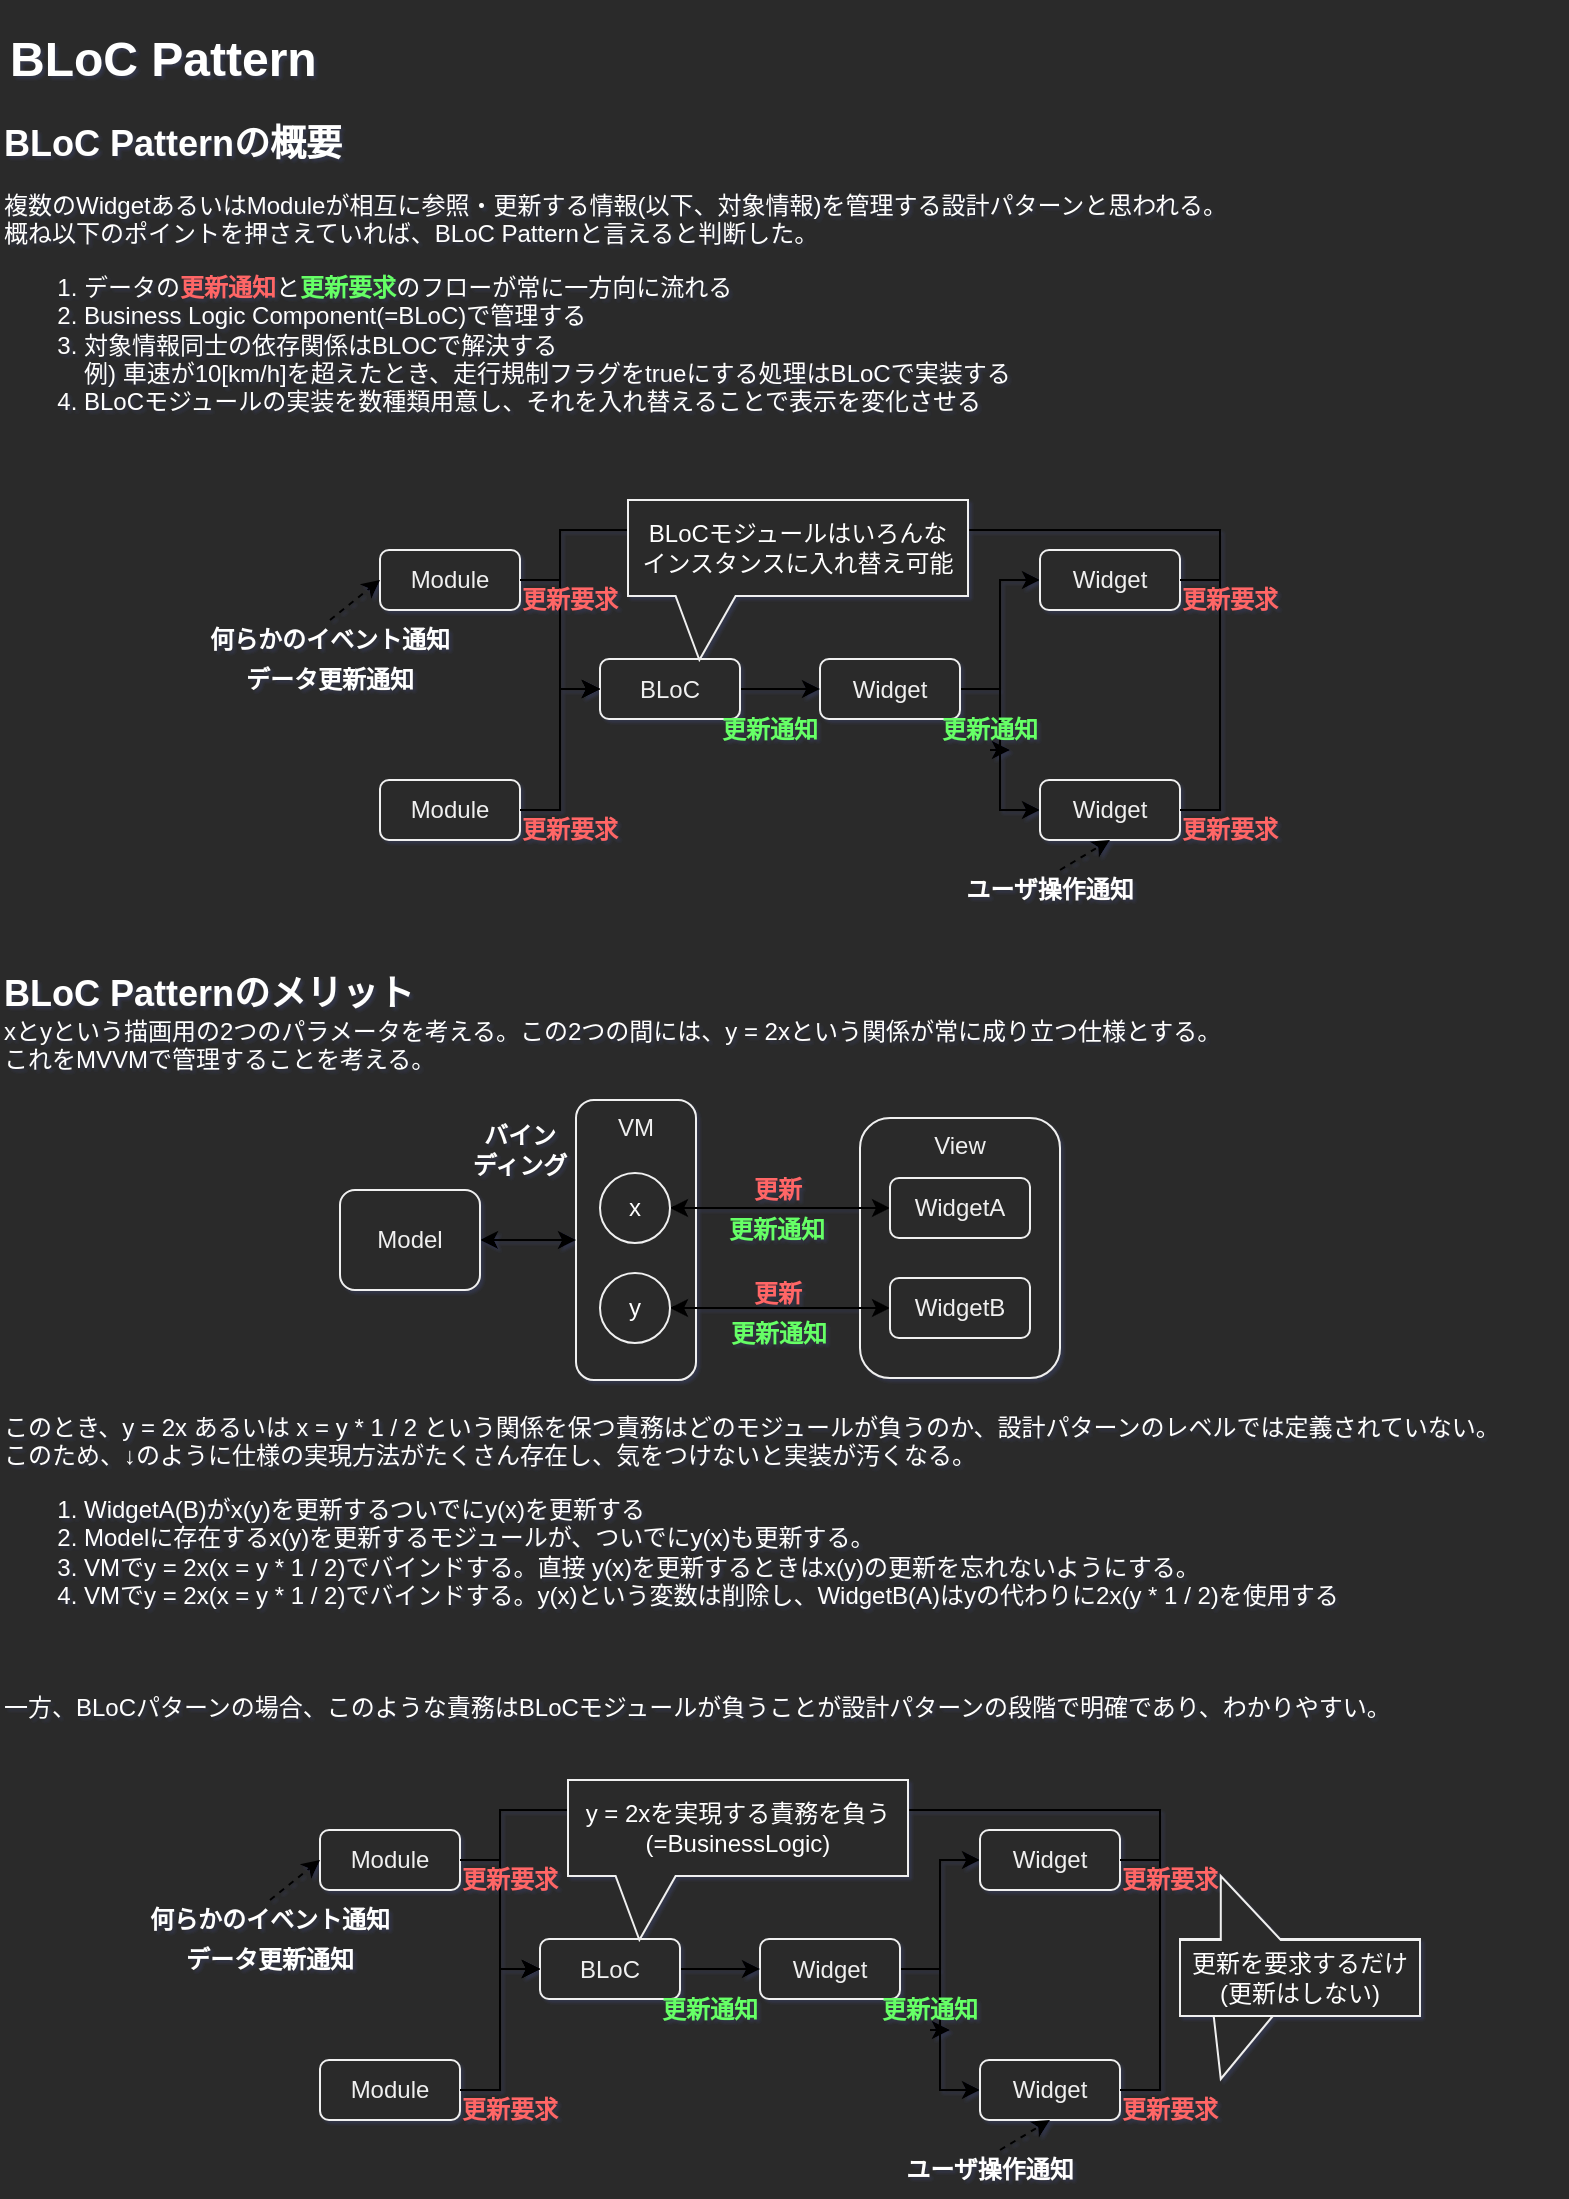 <mxfile version="13.1.3" pages="3">
    <diagram id="6hGFLwfOUW9BJ-s0fimq" name="Page-1">
        <mxGraphModel dx="1049" dy="715" grid="1" gridSize="10" guides="1" tooltips="1" connect="1" arrows="1" fold="1" page="1" pageScale="1" pageWidth="827" pageHeight="1169" background="#2A2A2A" math="0" shadow="1">
            <root>
                <mxCell id="0"/>
                <mxCell id="1" parent="0"/>
                <mxCell id="2IWS6Jamn9ig6g_Ec0EM-121" value="VM" style="rounded=1;whiteSpace=wrap;html=1;fillColor=#2A2A2A;fontColor=#F0F0F0;strokeColor=#F0F0F0;verticalAlign=top;" vertex="1" parent="1">
                    <mxGeometry x="298" y="550" width="60" height="140" as="geometry"/>
                </mxCell>
                <mxCell id="41" value="&lt;h1&gt;BLoC Pattern&lt;/h1&gt;&lt;p&gt;&lt;/p&gt;" style="text;html=1;strokeColor=none;fillColor=none;spacing=5;spacingTop=-20;whiteSpace=wrap;overflow=hidden;rounded=0;fontColor=#FFFFFF;" vertex="1" parent="1">
                    <mxGeometry x="10" y="10" width="660" height="40" as="geometry"/>
                </mxCell>
                <mxCell id="74" style="edgeStyle=orthogonalEdgeStyle;rounded=0;orthogonalLoop=1;jettySize=auto;html=1;exitX=1;exitY=0.5;exitDx=0;exitDy=0;entryX=0;entryY=0.5;entryDx=0;entryDy=0;endArrow=classic;endFill=1;fontColor=#F0F0F0;" edge="1" parent="1" source="51" target="46">
                    <mxGeometry relative="1" as="geometry"/>
                </mxCell>
                <mxCell id="75" style="edgeStyle=orthogonalEdgeStyle;rounded=0;orthogonalLoop=1;jettySize=auto;html=1;exitX=1;exitY=0.5;exitDx=0;exitDy=0;entryX=0;entryY=0.5;entryDx=0;entryDy=0;endArrow=classic;endFill=1;fontColor=#F0F0F0;" edge="1" parent="1" source="51" target="48">
                    <mxGeometry relative="1" as="geometry"/>
                </mxCell>
                <mxCell id="51" value="Widget" style="rounded=1;whiteSpace=wrap;html=1;fillColor=#2A2A2A;fontColor=#F0F0F0;strokeColor=#F0F0F0;" vertex="1" parent="1">
                    <mxGeometry x="420" y="329.5" width="70" height="30" as="geometry"/>
                </mxCell>
                <mxCell id="73" style="edgeStyle=orthogonalEdgeStyle;rounded=0;orthogonalLoop=1;jettySize=auto;html=1;exitX=1;exitY=0.5;exitDx=0;exitDy=0;entryX=0;entryY=0.5;entryDx=0;entryDy=0;endArrow=classic;endFill=1;fontColor=#F0F0F0;" edge="1" parent="1" source="53" target="51">
                    <mxGeometry relative="1" as="geometry"/>
                </mxCell>
                <mxCell id="53" value="BLoC" style="rounded=1;whiteSpace=wrap;html=1;fillColor=#2A2A2A;fontColor=#F0F0F0;strokeColor=#F0F0F0;" vertex="1" parent="1">
                    <mxGeometry x="310" y="329.5" width="70" height="30" as="geometry"/>
                </mxCell>
                <mxCell id="58" value="更新通知" style="text;html=1;strokeColor=none;fillColor=none;align=center;verticalAlign=middle;whiteSpace=wrap;rounded=0;fontStyle=1;fontColor=#66FF66;" vertex="1" parent="1">
                    <mxGeometry x="470" y="355" width="70" height="20" as="geometry"/>
                </mxCell>
                <mxCell id="59" value="更新通知" style="text;html=1;strokeColor=none;fillColor=none;align=center;verticalAlign=middle;whiteSpace=wrap;rounded=0;fontStyle=1;fontColor=#66FF66;" vertex="1" parent="1">
                    <mxGeometry x="360" y="355" width="70" height="20" as="geometry"/>
                </mxCell>
                <mxCell id="61" value="更新要求" style="text;html=1;strokeColor=none;fillColor=none;align=center;verticalAlign=middle;whiteSpace=wrap;rounded=0;fontStyle=1;fontColor=#FF6666;" vertex="1" parent="1">
                    <mxGeometry x="590" y="405" width="70" height="20" as="geometry"/>
                </mxCell>
                <mxCell id="62" value="更新要求" style="text;html=1;strokeColor=none;fillColor=none;align=center;verticalAlign=middle;whiteSpace=wrap;rounded=0;fontStyle=1;fontColor=#FF6666;" vertex="1" parent="1">
                    <mxGeometry x="260" y="405" width="70" height="20" as="geometry"/>
                </mxCell>
                <mxCell id="67" value="" style="group" vertex="1" connectable="0" parent="1">
                    <mxGeometry x="530" y="275" width="70" height="145" as="geometry"/>
                </mxCell>
                <mxCell id="46" value="Widget" style="rounded=1;whiteSpace=wrap;html=1;fillColor=#2A2A2A;fontColor=#F0F0F0;strokeColor=#F0F0F0;" vertex="1" parent="67">
                    <mxGeometry width="70" height="30" as="geometry"/>
                </mxCell>
                <mxCell id="48" value="Widget" style="rounded=1;whiteSpace=wrap;html=1;fillColor=#2A2A2A;fontColor=#F0F0F0;strokeColor=#F0F0F0;" vertex="1" parent="67">
                    <mxGeometry y="115" width="70" height="30" as="geometry"/>
                </mxCell>
                <mxCell id="68" value="" style="group" vertex="1" connectable="0" parent="1">
                    <mxGeometry x="200" y="275" width="70" height="145" as="geometry"/>
                </mxCell>
                <mxCell id="55" value="Module" style="rounded=1;whiteSpace=wrap;html=1;fillColor=#2A2A2A;fontColor=#F0F0F0;strokeColor=#F0F0F0;" vertex="1" parent="68">
                    <mxGeometry width="70" height="30" as="geometry"/>
                </mxCell>
                <mxCell id="57" value="Module" style="rounded=1;whiteSpace=wrap;html=1;fillColor=#2A2A2A;fontColor=#F0F0F0;strokeColor=#F0F0F0;" vertex="1" parent="68">
                    <mxGeometry y="115" width="70" height="30" as="geometry"/>
                </mxCell>
                <mxCell id="69" style="edgeStyle=orthogonalEdgeStyle;rounded=0;orthogonalLoop=1;jettySize=auto;html=1;exitX=0.5;exitY=1;exitDx=0;exitDy=0;entryX=0.643;entryY=1;entryDx=0;entryDy=0;entryPerimeter=0;endArrow=classic;endFill=1;fontColor=#F0F0F0;" edge="1" parent="1" source="58" target="58">
                    <mxGeometry relative="1" as="geometry"/>
                </mxCell>
                <mxCell id="70" style="edgeStyle=orthogonalEdgeStyle;rounded=0;orthogonalLoop=1;jettySize=auto;html=1;exitX=1;exitY=0.5;exitDx=0;exitDy=0;entryX=0;entryY=0.5;entryDx=0;entryDy=0;endArrow=classic;endFill=1;fontColor=#F0F0F0;" edge="1" parent="1" source="55" target="53">
                    <mxGeometry relative="1" as="geometry"/>
                </mxCell>
                <mxCell id="72" style="edgeStyle=orthogonalEdgeStyle;rounded=0;orthogonalLoop=1;jettySize=auto;html=1;exitX=1;exitY=0.5;exitDx=0;exitDy=0;entryX=0;entryY=0.5;entryDx=0;entryDy=0;endArrow=classic;endFill=1;fontColor=#F0F0F0;" edge="1" parent="1" source="57" target="53">
                    <mxGeometry relative="1" as="geometry"/>
                </mxCell>
                <mxCell id="76" style="edgeStyle=orthogonalEdgeStyle;rounded=0;orthogonalLoop=1;jettySize=auto;html=1;exitX=1;exitY=0.5;exitDx=0;exitDy=0;entryX=0;entryY=0.5;entryDx=0;entryDy=0;endArrow=classic;endFill=1;fontColor=#F0F0F0;" edge="1" parent="1" source="46" target="53">
                    <mxGeometry relative="1" as="geometry">
                        <Array as="points">
                            <mxPoint x="620" y="290"/>
                            <mxPoint x="620" y="265"/>
                            <mxPoint x="290" y="265"/>
                            <mxPoint x="290" y="345"/>
                        </Array>
                    </mxGeometry>
                </mxCell>
                <mxCell id="81" style="edgeStyle=orthogonalEdgeStyle;rounded=0;orthogonalLoop=1;jettySize=auto;html=1;exitX=1;exitY=0.5;exitDx=0;exitDy=0;entryX=0;entryY=0.5;entryDx=0;entryDy=0;endArrow=classic;endFill=1;fontColor=#F0F0F0;" edge="1" parent="1" source="48" target="53">
                    <mxGeometry relative="1" as="geometry">
                        <Array as="points">
                            <mxPoint x="620" y="405"/>
                            <mxPoint x="620" y="265"/>
                            <mxPoint x="290" y="265"/>
                            <mxPoint x="290" y="345"/>
                        </Array>
                    </mxGeometry>
                </mxCell>
                <mxCell id="63" value="更新要求" style="text;html=1;strokeColor=none;fillColor=none;align=center;verticalAlign=middle;whiteSpace=wrap;rounded=0;fontStyle=1;fontColor=#FF6666;" vertex="1" parent="1">
                    <mxGeometry x="590" y="290" width="70" height="20" as="geometry"/>
                </mxCell>
                <mxCell id="60" value="更新要求" style="text;html=1;strokeColor=none;fillColor=none;align=center;verticalAlign=middle;whiteSpace=wrap;rounded=0;fontStyle=1;fontColor=#FF6666;" vertex="1" parent="1">
                    <mxGeometry x="260" y="290" width="70" height="20" as="geometry"/>
                </mxCell>
                <mxCell id="90" value="" style="endArrow=classic;dashed=1;html=1;fontColor=#F0F0F0;entryX=0.5;entryY=1;entryDx=0;entryDy=0;endFill=1;" edge="1" parent="1" target="48">
                    <mxGeometry width="50" height="50" relative="1" as="geometry">
                        <mxPoint x="540" y="435" as="sourcePoint"/>
                        <mxPoint x="530" y="515" as="targetPoint"/>
                    </mxGeometry>
                </mxCell>
                <mxCell id="91" value="ユーザ操作通知" style="text;html=1;strokeColor=none;fillColor=none;align=center;verticalAlign=middle;whiteSpace=wrap;rounded=0;fontStyle=1;fontColor=#FFFFFF;" vertex="1" parent="1">
                    <mxGeometry x="460" y="435" width="150" height="20" as="geometry"/>
                </mxCell>
                <mxCell id="92" value="何らかのイベント通知" style="text;html=1;strokeColor=none;fillColor=none;align=center;verticalAlign=middle;whiteSpace=wrap;rounded=0;fontStyle=1;fontColor=#FFFFFF;" vertex="1" parent="1">
                    <mxGeometry x="100" y="310" width="150" height="20" as="geometry"/>
                </mxCell>
                <mxCell id="93" value="" style="endArrow=classic;dashed=1;html=1;fontColor=#F0F0F0;entryX=0;entryY=0.5;entryDx=0;entryDy=0;endFill=1;exitX=0.5;exitY=0;exitDx=0;exitDy=0;" edge="1" parent="1" source="92" target="55">
                    <mxGeometry width="50" height="50" relative="1" as="geometry">
                        <mxPoint x="550" y="445" as="sourcePoint"/>
                        <mxPoint x="575" y="430" as="targetPoint"/>
                    </mxGeometry>
                </mxCell>
                <mxCell id="94" value="データ更新通知" style="text;html=1;strokeColor=none;fillColor=none;align=center;verticalAlign=middle;whiteSpace=wrap;rounded=0;fontStyle=1;fontColor=#FFFFFF;" vertex="1" parent="1">
                    <mxGeometry x="100" y="329.5" width="150" height="20" as="geometry"/>
                </mxCell>
                <mxCell id="VvhgDO4p1vMae7JzzPTn-94" value="BLoCモジュールはいろんな&lt;br&gt;インスタンスに入れ替え可能" style="shape=callout;whiteSpace=wrap;html=1;perimeter=calloutPerimeter;strokeColor=#F0F0F0;fillColor=#2A2A2A;fontColor=#FFFFFF;align=center;size=32;position=0.14;position2=0.21;rotation=0;direction=east;base=30;" vertex="1" parent="1">
                    <mxGeometry x="324" y="250" width="170" height="80" as="geometry"/>
                </mxCell>
                <mxCell id="2IWS6Jamn9ig6g_Ec0EM-94" value="&lt;font face=&quot;helvetica&quot;&gt;&lt;span style=&quot;font-size: 18px&quot;&gt;&lt;b&gt;BLoC Patternのメリット&lt;br&gt;&lt;/b&gt;&lt;/span&gt;&lt;/font&gt;&lt;span style=&quot;font-family: &amp;#34;helvetica&amp;#34;&quot;&gt;xとyという描画用の2つのパラメータを考える。この2つの間には、y = 2xという関係が常に成り立つ仕様とする。&lt;br&gt;これをMVVMで管理することを考える。&lt;br&gt;&lt;/span&gt;&lt;font face=&quot;helvetica&quot;&gt;&lt;span style=&quot;font-size: 18px&quot;&gt;&lt;b&gt;&lt;br&gt;&lt;/b&gt;&lt;/span&gt;&lt;/font&gt;" style="text;whiteSpace=wrap;html=1;fontColor=#FFFFFF;" vertex="1" parent="1">
                    <mxGeometry x="10" y="480" width="730" height="70" as="geometry"/>
                </mxCell>
                <mxCell id="2IWS6Jamn9ig6g_Ec0EM-97" value="&lt;p style=&quot;font-family: helvetica;&quot;&gt;&lt;b style=&quot;font-size: 18px&quot;&gt;BLoC Patternの概要&lt;/b&gt;&lt;br&gt;&lt;/p&gt;&lt;p style=&quot;font-family: helvetica;&quot;&gt;複数のWidgetあるいはModuleが相互に参照・更新する情報(以下、対象情報)を管理する設計パターンと思われる。&lt;br&gt;概ね以下のポイントを押さえていれば、BLoC Patternと言えると判断した。&lt;br&gt;&lt;/p&gt;&lt;ol style=&quot;font-family: helvetica;&quot;&gt;&lt;li&gt;データの&lt;b&gt;&lt;font color=&quot;#ff6666&quot;&gt;更新通知&lt;/font&gt;&lt;/b&gt;と&lt;b&gt;&lt;font color=&quot;#66ff66&quot;&gt;更新要求&lt;/font&gt;&lt;/b&gt;のフローが常に一方向に流れる&lt;/li&gt;&lt;li&gt;Business Logic Component(=BLoC)で管理する&lt;/li&gt;&lt;li&gt;対象情報同士の依存関係はBLOCで解決する&lt;br&gt;例) 車速が10[km/h]を超えたとき、走行規制フラグをtrueにする処理はBLoCで実装する&lt;/li&gt;&lt;li&gt;BLoCモジュールの実装を数種類用意し、それを入れ替えることで表示を変化させる&lt;/li&gt;&lt;/ol&gt;" style="text;html=1;strokeColor=none;fillColor=none;align=left;verticalAlign=middle;whiteSpace=wrap;rounded=0;fontColor=#FFFFFF;" vertex="1" parent="1">
                    <mxGeometry x="10" y="50" width="670" height="170" as="geometry"/>
                </mxCell>
                <mxCell id="2IWS6Jamn9ig6g_Ec0EM-117" value="View" style="rounded=1;whiteSpace=wrap;html=1;fillColor=#2A2A2A;fontColor=#F0F0F0;strokeColor=#F0F0F0;verticalAlign=top;" vertex="1" parent="1">
                    <mxGeometry x="440" y="559" width="100" height="130" as="geometry"/>
                </mxCell>
                <mxCell id="2IWS6Jamn9ig6g_Ec0EM-118" style="edgeStyle=orthogonalEdgeStyle;rounded=0;orthogonalLoop=1;jettySize=auto;html=1;exitX=1;exitY=0.5;exitDx=0;exitDy=0;entryX=0;entryY=0.5;entryDx=0;entryDy=0;endArrow=classic;endFill=1;strokeWidth=1;fontColor=#FFFFFF;startArrow=classic;startFill=1;" edge="1" parent="1" source="2IWS6Jamn9ig6g_Ec0EM-119" target="2IWS6Jamn9ig6g_Ec0EM-121">
                    <mxGeometry relative="1" as="geometry"/>
                </mxCell>
                <mxCell id="2IWS6Jamn9ig6g_Ec0EM-119" value="Model" style="rounded=1;whiteSpace=wrap;html=1;fillColor=#2A2A2A;fontColor=#F0F0F0;strokeColor=#F0F0F0;" vertex="1" parent="1">
                    <mxGeometry x="180" y="595" width="70" height="50" as="geometry"/>
                </mxCell>
                <mxCell id="2IWS6Jamn9ig6g_Ec0EM-122" value="更新通知" style="text;html=1;strokeColor=none;fillColor=none;align=center;verticalAlign=middle;whiteSpace=wrap;rounded=0;fontStyle=1;fontColor=#66FF66;" vertex="1" parent="1">
                    <mxGeometry x="367" y="605" width="63" height="20" as="geometry"/>
                </mxCell>
                <mxCell id="2IWS6Jamn9ig6g_Ec0EM-123" value="バイン&lt;br&gt;ディング" style="text;html=1;strokeColor=none;fillColor=none;align=center;verticalAlign=middle;whiteSpace=wrap;rounded=0;fontStyle=1;fontColor=#FFFFFF;" vertex="1" parent="1">
                    <mxGeometry x="240" y="554" width="60" height="41" as="geometry"/>
                </mxCell>
                <mxCell id="2IWS6Jamn9ig6g_Ec0EM-124" value="更新" style="text;html=1;strokeColor=none;fillColor=none;align=center;verticalAlign=middle;whiteSpace=wrap;rounded=0;fontStyle=1;fontColor=#FF6666;" vertex="1" parent="1">
                    <mxGeometry x="363.5" y="585" width="70" height="20" as="geometry"/>
                </mxCell>
                <mxCell id="tvAzEyLutFI-8yJarXZX-97" style="edgeStyle=orthogonalEdgeStyle;rounded=0;orthogonalLoop=1;jettySize=auto;html=1;exitX=1;exitY=0.5;exitDx=0;exitDy=0;entryX=0;entryY=0.5;entryDx=0;entryDy=0;startArrow=classic;startFill=1;endArrow=classic;endFill=1;strokeWidth=1;fontColor=#FFFFFF;" edge="1" parent="1" source="2IWS6Jamn9ig6g_Ec0EM-127" target="tvAzEyLutFI-8yJarXZX-95">
                    <mxGeometry relative="1" as="geometry"/>
                </mxCell>
                <mxCell id="2IWS6Jamn9ig6g_Ec0EM-127" value="x" style="ellipse;whiteSpace=wrap;html=1;aspect=fixed;strokeColor=#F0F0F0;fillColor=#2A2A2A;fontColor=#FFFFFF;align=center;" vertex="1" parent="1">
                    <mxGeometry x="310" y="586.5" width="35" height="35" as="geometry"/>
                </mxCell>
                <mxCell id="tvAzEyLutFI-8yJarXZX-98" style="edgeStyle=orthogonalEdgeStyle;rounded=0;orthogonalLoop=1;jettySize=auto;html=1;exitX=1;exitY=0.5;exitDx=0;exitDy=0;entryX=0;entryY=0.5;entryDx=0;entryDy=0;startArrow=classic;startFill=1;endArrow=classic;endFill=1;strokeWidth=1;fontColor=#FFFFFF;" edge="1" parent="1" source="2IWS6Jamn9ig6g_Ec0EM-128" target="tvAzEyLutFI-8yJarXZX-96">
                    <mxGeometry relative="1" as="geometry"/>
                </mxCell>
                <mxCell id="2IWS6Jamn9ig6g_Ec0EM-128" value="y" style="ellipse;whiteSpace=wrap;html=1;aspect=fixed;strokeColor=#F0F0F0;fillColor=#2A2A2A;fontColor=#FFFFFF;align=center;" vertex="1" parent="1">
                    <mxGeometry x="310" y="636.5" width="35" height="35" as="geometry"/>
                </mxCell>
                <mxCell id="tvAzEyLutFI-8yJarXZX-95" value="WidgetA" style="rounded=1;whiteSpace=wrap;html=1;fillColor=#2A2A2A;fontColor=#F0F0F0;strokeColor=#F0F0F0;" vertex="1" parent="1">
                    <mxGeometry x="455" y="589" width="70" height="30" as="geometry"/>
                </mxCell>
                <mxCell id="tvAzEyLutFI-8yJarXZX-96" value="WidgetB" style="rounded=1;whiteSpace=wrap;html=1;fillColor=#2A2A2A;fontColor=#F0F0F0;strokeColor=#F0F0F0;" vertex="1" parent="1">
                    <mxGeometry x="455" y="639" width="70" height="30" as="geometry"/>
                </mxCell>
                <mxCell id="tvAzEyLutFI-8yJarXZX-99" value="更新通知" style="text;html=1;strokeColor=none;fillColor=none;align=center;verticalAlign=middle;whiteSpace=wrap;rounded=0;fontStyle=1;fontColor=#66FF66;" vertex="1" parent="1">
                    <mxGeometry x="367.5" y="656.5" width="63" height="20" as="geometry"/>
                </mxCell>
                <mxCell id="tvAzEyLutFI-8yJarXZX-100" value="更新" style="text;html=1;strokeColor=none;fillColor=none;align=center;verticalAlign=middle;whiteSpace=wrap;rounded=0;fontStyle=1;fontColor=#FF6666;" vertex="1" parent="1">
                    <mxGeometry x="364" y="636.5" width="70" height="20" as="geometry"/>
                </mxCell>
                <mxCell id="tvAzEyLutFI-8yJarXZX-101" value="&lt;span style=&quot;font-family: &amp;#34;helvetica&amp;#34;&quot;&gt;このとき、y = 2x あるいは x = y * 1 / 2 という関係を保つ責務はどのモジュールが負うのか、設計パターンのレベルでは定義されていない。&lt;br&gt;このため、↓のように仕様の実現方法がたくさん存在し、気をつけないと実装が汚くなる。&lt;br&gt;&lt;ol&gt;&lt;li&gt;&lt;span style=&quot;font-family: &amp;#34;helvetica&amp;#34;&quot;&gt;WidgetA(B)がx(y)を更新するついでにy(x)を更新する&lt;/span&gt;&lt;/li&gt;&lt;li&gt;Modelに存在するx(y)を更新するモジュールが、ついでにy(x)も更新する。&lt;/li&gt;&lt;li&gt;&lt;span style=&quot;font-family: &amp;#34;helvetica&amp;#34;&quot;&gt;VMでy = 2x(x = y * 1 / 2)でバインドする。直接 y(x)を更新するときはx(y)の更新を忘れないようにする。&lt;/span&gt;&lt;/li&gt;&lt;li&gt;VMでy = 2x(x = y * 1 / 2)でバインドする。y(x)という変数は削除し、WidgetB(A)はyの代わりに2x(y * 1 / 2)を使用する&lt;/li&gt;&lt;/ol&gt;&lt;/span&gt;" style="text;whiteSpace=wrap;html=1;fontColor=#FFFFFF;" vertex="1" parent="1">
                    <mxGeometry x="10" y="700" width="780" height="110" as="geometry"/>
                </mxCell>
                <mxCell id="tvAzEyLutFI-8yJarXZX-103" style="edgeStyle=orthogonalEdgeStyle;rounded=0;orthogonalLoop=1;jettySize=auto;html=1;exitX=1;exitY=0.5;exitDx=0;exitDy=0;entryX=0;entryY=0.5;entryDx=0;entryDy=0;endArrow=classic;endFill=1;fontColor=#F0F0F0;" edge="1" parent="1" source="tvAzEyLutFI-8yJarXZX-105" target="tvAzEyLutFI-8yJarXZX-113">
                    <mxGeometry relative="1" as="geometry"/>
                </mxCell>
                <mxCell id="tvAzEyLutFI-8yJarXZX-104" style="edgeStyle=orthogonalEdgeStyle;rounded=0;orthogonalLoop=1;jettySize=auto;html=1;exitX=1;exitY=0.5;exitDx=0;exitDy=0;entryX=0;entryY=0.5;entryDx=0;entryDy=0;endArrow=classic;endFill=1;fontColor=#F0F0F0;" edge="1" parent="1" source="tvAzEyLutFI-8yJarXZX-105" target="tvAzEyLutFI-8yJarXZX-114">
                    <mxGeometry relative="1" as="geometry"/>
                </mxCell>
                <mxCell id="tvAzEyLutFI-8yJarXZX-105" value="Widget" style="rounded=1;whiteSpace=wrap;html=1;fillColor=#2A2A2A;fontColor=#F0F0F0;strokeColor=#F0F0F0;" vertex="1" parent="1">
                    <mxGeometry x="390" y="969.5" width="70" height="30" as="geometry"/>
                </mxCell>
                <mxCell id="tvAzEyLutFI-8yJarXZX-106" style="edgeStyle=orthogonalEdgeStyle;rounded=0;orthogonalLoop=1;jettySize=auto;html=1;exitX=1;exitY=0.5;exitDx=0;exitDy=0;entryX=0;entryY=0.5;entryDx=0;entryDy=0;endArrow=classic;endFill=1;fontColor=#F0F0F0;" edge="1" parent="1" source="tvAzEyLutFI-8yJarXZX-107" target="tvAzEyLutFI-8yJarXZX-105">
                    <mxGeometry relative="1" as="geometry"/>
                </mxCell>
                <mxCell id="tvAzEyLutFI-8yJarXZX-107" value="BLoC" style="rounded=1;whiteSpace=wrap;html=1;fillColor=#2A2A2A;fontColor=#F0F0F0;strokeColor=#F0F0F0;" vertex="1" parent="1">
                    <mxGeometry x="280" y="969.5" width="70" height="30" as="geometry"/>
                </mxCell>
                <mxCell id="tvAzEyLutFI-8yJarXZX-108" value="更新通知" style="text;html=1;strokeColor=none;fillColor=none;align=center;verticalAlign=middle;whiteSpace=wrap;rounded=0;fontStyle=1;fontColor=#66FF66;" vertex="1" parent="1">
                    <mxGeometry x="440" y="995" width="70" height="20" as="geometry"/>
                </mxCell>
                <mxCell id="tvAzEyLutFI-8yJarXZX-109" value="更新通知" style="text;html=1;strokeColor=none;fillColor=none;align=center;verticalAlign=middle;whiteSpace=wrap;rounded=0;fontStyle=1;fontColor=#66FF66;" vertex="1" parent="1">
                    <mxGeometry x="330" y="995" width="70" height="20" as="geometry"/>
                </mxCell>
                <mxCell id="tvAzEyLutFI-8yJarXZX-110" value="更新要求" style="text;html=1;strokeColor=none;fillColor=none;align=center;verticalAlign=middle;whiteSpace=wrap;rounded=0;fontStyle=1;fontColor=#FF6666;" vertex="1" parent="1">
                    <mxGeometry x="560" y="1045" width="70" height="20" as="geometry"/>
                </mxCell>
                <mxCell id="tvAzEyLutFI-8yJarXZX-111" value="更新要求" style="text;html=1;strokeColor=none;fillColor=none;align=center;verticalAlign=middle;whiteSpace=wrap;rounded=0;fontStyle=1;fontColor=#FF6666;" vertex="1" parent="1">
                    <mxGeometry x="230" y="1045" width="70" height="20" as="geometry"/>
                </mxCell>
                <mxCell id="tvAzEyLutFI-8yJarXZX-112" value="" style="group" vertex="1" connectable="0" parent="1">
                    <mxGeometry x="500" y="915" width="70" height="145" as="geometry"/>
                </mxCell>
                <mxCell id="tvAzEyLutFI-8yJarXZX-113" value="Widget" style="rounded=1;whiteSpace=wrap;html=1;fillColor=#2A2A2A;fontColor=#F0F0F0;strokeColor=#F0F0F0;" vertex="1" parent="tvAzEyLutFI-8yJarXZX-112">
                    <mxGeometry width="70" height="30" as="geometry"/>
                </mxCell>
                <mxCell id="tvAzEyLutFI-8yJarXZX-114" value="Widget" style="rounded=1;whiteSpace=wrap;html=1;fillColor=#2A2A2A;fontColor=#F0F0F0;strokeColor=#F0F0F0;" vertex="1" parent="tvAzEyLutFI-8yJarXZX-112">
                    <mxGeometry y="115" width="70" height="30" as="geometry"/>
                </mxCell>
                <mxCell id="tvAzEyLutFI-8yJarXZX-115" value="" style="group" vertex="1" connectable="0" parent="1">
                    <mxGeometry x="170" y="915" width="70" height="145" as="geometry"/>
                </mxCell>
                <mxCell id="tvAzEyLutFI-8yJarXZX-116" value="Module" style="rounded=1;whiteSpace=wrap;html=1;fillColor=#2A2A2A;fontColor=#F0F0F0;strokeColor=#F0F0F0;" vertex="1" parent="tvAzEyLutFI-8yJarXZX-115">
                    <mxGeometry width="70" height="30" as="geometry"/>
                </mxCell>
                <mxCell id="tvAzEyLutFI-8yJarXZX-117" value="Module" style="rounded=1;whiteSpace=wrap;html=1;fillColor=#2A2A2A;fontColor=#F0F0F0;strokeColor=#F0F0F0;" vertex="1" parent="tvAzEyLutFI-8yJarXZX-115">
                    <mxGeometry y="115" width="70" height="30" as="geometry"/>
                </mxCell>
                <mxCell id="tvAzEyLutFI-8yJarXZX-118" style="edgeStyle=orthogonalEdgeStyle;rounded=0;orthogonalLoop=1;jettySize=auto;html=1;exitX=0.5;exitY=1;exitDx=0;exitDy=0;entryX=0.643;entryY=1;entryDx=0;entryDy=0;entryPerimeter=0;endArrow=classic;endFill=1;fontColor=#F0F0F0;" edge="1" parent="1" source="tvAzEyLutFI-8yJarXZX-108" target="tvAzEyLutFI-8yJarXZX-108">
                    <mxGeometry relative="1" as="geometry"/>
                </mxCell>
                <mxCell id="tvAzEyLutFI-8yJarXZX-119" style="edgeStyle=orthogonalEdgeStyle;rounded=0;orthogonalLoop=1;jettySize=auto;html=1;exitX=1;exitY=0.5;exitDx=0;exitDy=0;entryX=0;entryY=0.5;entryDx=0;entryDy=0;endArrow=classic;endFill=1;fontColor=#F0F0F0;" edge="1" parent="1" source="tvAzEyLutFI-8yJarXZX-116" target="tvAzEyLutFI-8yJarXZX-107">
                    <mxGeometry relative="1" as="geometry"/>
                </mxCell>
                <mxCell id="tvAzEyLutFI-8yJarXZX-120" style="edgeStyle=orthogonalEdgeStyle;rounded=0;orthogonalLoop=1;jettySize=auto;html=1;exitX=1;exitY=0.5;exitDx=0;exitDy=0;entryX=0;entryY=0.5;entryDx=0;entryDy=0;endArrow=classic;endFill=1;fontColor=#F0F0F0;" edge="1" parent="1" source="tvAzEyLutFI-8yJarXZX-117" target="tvAzEyLutFI-8yJarXZX-107">
                    <mxGeometry relative="1" as="geometry"/>
                </mxCell>
                <mxCell id="tvAzEyLutFI-8yJarXZX-121" style="edgeStyle=orthogonalEdgeStyle;rounded=0;orthogonalLoop=1;jettySize=auto;html=1;exitX=1;exitY=0.5;exitDx=0;exitDy=0;entryX=0;entryY=0.5;entryDx=0;entryDy=0;endArrow=classic;endFill=1;fontColor=#F0F0F0;" edge="1" parent="1" source="tvAzEyLutFI-8yJarXZX-113" target="tvAzEyLutFI-8yJarXZX-107">
                    <mxGeometry relative="1" as="geometry">
                        <Array as="points">
                            <mxPoint x="590" y="930"/>
                            <mxPoint x="590" y="905"/>
                            <mxPoint x="260" y="905"/>
                            <mxPoint x="260" y="985"/>
                        </Array>
                    </mxGeometry>
                </mxCell>
                <mxCell id="tvAzEyLutFI-8yJarXZX-122" style="edgeStyle=orthogonalEdgeStyle;rounded=0;orthogonalLoop=1;jettySize=auto;html=1;exitX=1;exitY=0.5;exitDx=0;exitDy=0;entryX=0;entryY=0.5;entryDx=0;entryDy=0;endArrow=classic;endFill=1;fontColor=#F0F0F0;" edge="1" parent="1" source="tvAzEyLutFI-8yJarXZX-114" target="tvAzEyLutFI-8yJarXZX-107">
                    <mxGeometry relative="1" as="geometry">
                        <Array as="points">
                            <mxPoint x="590" y="1045"/>
                            <mxPoint x="590" y="905"/>
                            <mxPoint x="260" y="905"/>
                            <mxPoint x="260" y="985"/>
                        </Array>
                    </mxGeometry>
                </mxCell>
                <mxCell id="tvAzEyLutFI-8yJarXZX-123" value="更新要求" style="text;html=1;strokeColor=none;fillColor=none;align=center;verticalAlign=middle;whiteSpace=wrap;rounded=0;fontStyle=1;fontColor=#FF6666;" vertex="1" parent="1">
                    <mxGeometry x="560" y="930" width="70" height="20" as="geometry"/>
                </mxCell>
                <mxCell id="tvAzEyLutFI-8yJarXZX-124" value="更新要求" style="text;html=1;strokeColor=none;fillColor=none;align=center;verticalAlign=middle;whiteSpace=wrap;rounded=0;fontStyle=1;fontColor=#FF6666;" vertex="1" parent="1">
                    <mxGeometry x="230" y="930" width="70" height="20" as="geometry"/>
                </mxCell>
                <mxCell id="tvAzEyLutFI-8yJarXZX-125" value="" style="endArrow=classic;dashed=1;html=1;fontColor=#F0F0F0;entryX=0.5;entryY=1;entryDx=0;entryDy=0;endFill=1;" edge="1" parent="1" target="tvAzEyLutFI-8yJarXZX-114">
                    <mxGeometry width="50" height="50" relative="1" as="geometry">
                        <mxPoint x="510" y="1075" as="sourcePoint"/>
                        <mxPoint x="500" y="1155" as="targetPoint"/>
                    </mxGeometry>
                </mxCell>
                <mxCell id="tvAzEyLutFI-8yJarXZX-126" value="ユーザ操作通知" style="text;html=1;strokeColor=none;fillColor=none;align=center;verticalAlign=middle;whiteSpace=wrap;rounded=0;fontStyle=1;fontColor=#FFFFFF;" vertex="1" parent="1">
                    <mxGeometry x="430" y="1075" width="150" height="20" as="geometry"/>
                </mxCell>
                <mxCell id="tvAzEyLutFI-8yJarXZX-127" value="何らかのイベント通知" style="text;html=1;strokeColor=none;fillColor=none;align=center;verticalAlign=middle;whiteSpace=wrap;rounded=0;fontStyle=1;fontColor=#FFFFFF;" vertex="1" parent="1">
                    <mxGeometry x="70" y="950" width="150" height="20" as="geometry"/>
                </mxCell>
                <mxCell id="tvAzEyLutFI-8yJarXZX-128" value="" style="endArrow=classic;dashed=1;html=1;fontColor=#F0F0F0;entryX=0;entryY=0.5;entryDx=0;entryDy=0;endFill=1;exitX=0.5;exitY=0;exitDx=0;exitDy=0;" edge="1" parent="1" source="tvAzEyLutFI-8yJarXZX-127" target="tvAzEyLutFI-8yJarXZX-116">
                    <mxGeometry width="50" height="50" relative="1" as="geometry">
                        <mxPoint x="520" y="1085" as="sourcePoint"/>
                        <mxPoint x="545" y="1070" as="targetPoint"/>
                    </mxGeometry>
                </mxCell>
                <mxCell id="tvAzEyLutFI-8yJarXZX-129" value="データ更新通知" style="text;html=1;strokeColor=none;fillColor=none;align=center;verticalAlign=middle;whiteSpace=wrap;rounded=0;fontStyle=1;fontColor=#FFFFFF;" vertex="1" parent="1">
                    <mxGeometry x="70" y="969.5" width="150" height="20" as="geometry"/>
                </mxCell>
                <mxCell id="tvAzEyLutFI-8yJarXZX-130" value="y = 2xを実現する責務を負う&lt;br&gt;(=BusinessLogic)" style="shape=callout;whiteSpace=wrap;html=1;perimeter=calloutPerimeter;strokeColor=#F0F0F0;fillColor=#2A2A2A;fontColor=#FFFFFF;align=center;size=32;position=0.14;position2=0.21;rotation=0;direction=east;base=30;" vertex="1" parent="1">
                    <mxGeometry x="294" y="890" width="170" height="80" as="geometry"/>
                </mxCell>
                <mxCell id="tvAzEyLutFI-8yJarXZX-131" value="&lt;font face=&quot;helvetica&quot;&gt;一方、BLoCパターンの場合、このような責務はBLoCモジュールが負うことが設計パターンの段階で明確であり、わかりやすい。&lt;/font&gt;" style="text;whiteSpace=wrap;html=1;fontColor=#FFFFFF;" vertex="1" parent="1">
                    <mxGeometry x="10" y="840" width="780" height="30" as="geometry"/>
                </mxCell>
                <mxCell id="tvAzEyLutFI-8yJarXZX-132" value="更新を要求するだけ&lt;br&gt;(更新はしない)" style="shape=callout;whiteSpace=wrap;html=1;perimeter=calloutPerimeter;strokeColor=#F0F0F0;fillColor=#2A2A2A;fontColor=#FFFFFF;align=center;size=32;position=0.14;position2=0.17;rotation=0;direction=east;base=30;" vertex="1" parent="1">
                    <mxGeometry x="600" y="969.5" width="120" height="70" as="geometry"/>
                </mxCell>
                <mxCell id="tvAzEyLutFI-8yJarXZX-133" value="更新を要求するだけ&lt;br&gt;(更新はしない)" style="shape=callout;whiteSpace=wrap;html=1;perimeter=calloutPerimeter;strokeColor=#F0F0F0;fillColor=#2A2A2A;fontColor=#FFFFFF;align=center;size=32;position=0.58;position2=0.83;rotation=0;direction=west;base=30;" vertex="1" parent="1">
                    <mxGeometry x="600" y="938" width="120" height="70" as="geometry"/>
                </mxCell>
            </root>
        </mxGraphModel>
    </diagram>
    <diagram id="VCW0K8b30YcXEadu2G9x" name="Page-2">
        <mxGraphModel dx="1049" dy="715" grid="1" gridSize="10" guides="1" tooltips="1" connect="1" arrows="1" fold="1" page="1" pageScale="1" pageWidth="827" pageHeight="1169" math="0" shadow="0">
            <root>
                <mxCell id="DaMd4Fdn4leCfp-q9ekf-0"/>
                <mxCell id="DaMd4Fdn4leCfp-q9ekf-1" parent="DaMd4Fdn4leCfp-q9ekf-0"/>
                <mxCell id="CLEbThqWF7GZv3qcVzgR-0" value="&lt;h1&gt;BLoC Pattern by Dart/Flutter&lt;/h1&gt;&lt;p&gt;Flutter/DartでBLoCを実装する場合、テンプレートの設計があるため共有する。&lt;br&gt;&lt;/p&gt;&lt;p&gt;&lt;br&gt;&lt;/p&gt;&lt;p&gt;&lt;br&gt;&lt;/p&gt;&lt;p&gt;&lt;/p&gt;" style="text;html=1;strokeColor=none;fillColor=none;spacing=5;spacingTop=-20;whiteSpace=wrap;overflow=hidden;rounded=0;fontColor=#FFFFFF;" vertex="1" parent="DaMd4Fdn4leCfp-q9ekf-1">
                    <mxGeometry x="10" y="10" width="660" height="78" as="geometry"/>
                </mxCell>
                <mxCell id="CLEbThqWF7GZv3qcVzgR-1" style="edgeStyle=orthogonalEdgeStyle;rounded=0;orthogonalLoop=1;jettySize=auto;html=1;exitX=1;exitY=0.5;exitDx=0;exitDy=0;entryX=0;entryY=0.5;entryDx=0;entryDy=0;endArrow=classic;endFill=1;fontColor=#F0F0F0;" edge="1" parent="DaMd4Fdn4leCfp-q9ekf-1" source="CLEbThqWF7GZv3qcVzgR-3" target="CLEbThqWF7GZv3qcVzgR-5">
                    <mxGeometry relative="1" as="geometry"/>
                </mxCell>
                <mxCell id="CLEbThqWF7GZv3qcVzgR-2" style="edgeStyle=orthogonalEdgeStyle;rounded=0;orthogonalLoop=1;jettySize=auto;html=1;exitX=1;exitY=0.5;exitDx=0;exitDy=0;entryX=0;entryY=0.5;entryDx=0;entryDy=0;endArrow=classic;endFill=1;fontColor=#F0F0F0;" edge="1" parent="DaMd4Fdn4leCfp-q9ekf-1" source="CLEbThqWF7GZv3qcVzgR-3" target="CLEbThqWF7GZv3qcVzgR-6">
                    <mxGeometry relative="1" as="geometry"/>
                </mxCell>
                <mxCell id="CLEbThqWF7GZv3qcVzgR-3" value="Widget" style="rounded=1;whiteSpace=wrap;html=1;fillColor=#2A2A2A;fontColor=#F0F0F0;strokeColor=#F0F0F0;" vertex="1" parent="DaMd4Fdn4leCfp-q9ekf-1">
                    <mxGeometry x="270" y="237.5" width="70" height="30" as="geometry"/>
                </mxCell>
                <mxCell id="CLEbThqWF7GZv3qcVzgR-4" value="" style="group" vertex="1" connectable="0" parent="DaMd4Fdn4leCfp-q9ekf-1">
                    <mxGeometry x="380" y="183" width="70" height="145" as="geometry"/>
                </mxCell>
                <mxCell id="CLEbThqWF7GZv3qcVzgR-5" value="Widget" style="rounded=1;whiteSpace=wrap;html=1;fillColor=#2A2A2A;fontColor=#F0F0F0;strokeColor=#F0F0F0;" vertex="1" parent="CLEbThqWF7GZv3qcVzgR-4">
                    <mxGeometry width="70" height="30" as="geometry"/>
                </mxCell>
                <mxCell id="CLEbThqWF7GZv3qcVzgR-6" value="Widget" style="rounded=1;whiteSpace=wrap;html=1;fillColor=#2A2A2A;fontColor=#F0F0F0;strokeColor=#F0F0F0;" vertex="1" parent="CLEbThqWF7GZv3qcVzgR-4">
                    <mxGeometry y="115" width="70" height="30" as="geometry"/>
                </mxCell>
                <mxCell id="CLEbThqWF7GZv3qcVzgR-7" style="edgeStyle=orthogonalEdgeStyle;rounded=0;orthogonalLoop=1;jettySize=auto;html=1;exitX=0.5;exitY=1;exitDx=0;exitDy=0;entryX=0.643;entryY=1;entryDx=0;entryDy=0;entryPerimeter=0;endArrow=classic;endFill=1;fontColor=#F0F0F0;" edge="1" parent="DaMd4Fdn4leCfp-q9ekf-1">
                    <mxGeometry relative="1" as="geometry">
                        <mxPoint x="355" y="283" as="sourcePoint"/>
                        <mxPoint x="365.01" y="283" as="targetPoint"/>
                    </mxGeometry>
                </mxCell>
                <mxCell id="CLEbThqWF7GZv3qcVzgR-8" value="&lt;font style=&quot;font-size: 18px&quot;&gt;&lt;b&gt;&lt;font color=&quot;#66ff66&quot; style=&quot;font-size: 18px&quot;&gt;更新通知&lt;/font&gt;&lt;/b&gt;の実装方法について&lt;/font&gt;&lt;br&gt;Flutterはウィジェットのツリーの根本(Root)からbuildイベントを連鎖的に通知してRenderingを実現している。&lt;br&gt;これは&lt;b&gt;&lt;font color=&quot;#66ff66&quot;&gt;更新通知&lt;/font&gt;&lt;/b&gt;の連絡方法と全く同じ呼び出し構造を持っていることがわかる。&lt;br&gt;従って、情報の更新通知はBuild要求で実施する(=更新通知する度にBuildする。更新情報はBuild関数の引数として渡す。)" style="text;html=1;strokeColor=none;fillColor=none;align=left;verticalAlign=top;whiteSpace=wrap;rounded=0;fontColor=#FFFFFF;" vertex="1" parent="DaMd4Fdn4leCfp-q9ekf-1">
                    <mxGeometry x="10" y="98" width="770" height="90" as="geometry"/>
                </mxCell>
                <mxCell id="CLEbThqWF7GZv3qcVzgR-9" style="edgeStyle=orthogonalEdgeStyle;rounded=0;orthogonalLoop=1;jettySize=auto;html=1;exitX=1;exitY=0.5;exitDx=0;exitDy=0;endArrow=classic;endFill=1;fontColor=#FFFFFF;" edge="1" parent="DaMd4Fdn4leCfp-q9ekf-1" source="CLEbThqWF7GZv3qcVzgR-10" target="CLEbThqWF7GZv3qcVzgR-3">
                    <mxGeometry relative="1" as="geometry"/>
                </mxCell>
                <mxCell id="CLEbThqWF7GZv3qcVzgR-10" value="Module" style="rounded=1;whiteSpace=wrap;html=1;fillColor=#2A2A2A;fontColor=#F0F0F0;strokeColor=#F0F0F0;" vertex="1" parent="DaMd4Fdn4leCfp-q9ekf-1">
                    <mxGeometry x="160" y="237.5" width="70" height="30" as="geometry"/>
                </mxCell>
                <mxCell id="CLEbThqWF7GZv3qcVzgR-11" value="Build要求" style="text;html=1;strokeColor=none;fillColor=none;align=center;verticalAlign=middle;whiteSpace=wrap;rounded=0;fontStyle=1;fontColor=#FFFFFF;" vertex="1" parent="DaMd4Fdn4leCfp-q9ekf-1">
                    <mxGeometry x="200" y="253" width="70" height="20" as="geometry"/>
                </mxCell>
                <mxCell id="CLEbThqWF7GZv3qcVzgR-12" value="Build要求" style="text;html=1;strokeColor=none;fillColor=none;align=center;verticalAlign=middle;whiteSpace=wrap;rounded=0;fontStyle=1;fontColor=#FFFFFF;" vertex="1" parent="DaMd4Fdn4leCfp-q9ekf-1">
                    <mxGeometry x="320" y="253" width="70" height="20" as="geometry"/>
                </mxCell>
                <mxCell id="CLEbThqWF7GZv3qcVzgR-13" value="ただし、Build関数の引数は祖先のWidgetの情報のみであり、更新したデータの情報を渡すことができない。&lt;br&gt;このため、BLOCをすべてのWidgetのRootに位置するWidget(InheritedWidget)とすることでこれを実現する。" style="text;html=1;strokeColor=none;fillColor=none;align=left;verticalAlign=top;whiteSpace=wrap;rounded=0;fontColor=#FFFFFF;" vertex="1" parent="DaMd4Fdn4leCfp-q9ekf-1">
                    <mxGeometry x="10" y="343" width="770" height="45" as="geometry"/>
                </mxCell>
                <mxCell id="CLEbThqWF7GZv3qcVzgR-14" style="edgeStyle=orthogonalEdgeStyle;rounded=0;orthogonalLoop=1;jettySize=auto;html=1;exitX=1;exitY=0.5;exitDx=0;exitDy=0;entryX=0;entryY=0.5;entryDx=0;entryDy=0;endArrow=classic;endFill=1;fontColor=#F0F0F0;" edge="1" parent="DaMd4Fdn4leCfp-q9ekf-1" source="CLEbThqWF7GZv3qcVzgR-16" target="CLEbThqWF7GZv3qcVzgR-18">
                    <mxGeometry relative="1" as="geometry"/>
                </mxCell>
                <mxCell id="CLEbThqWF7GZv3qcVzgR-15" style="edgeStyle=orthogonalEdgeStyle;rounded=0;orthogonalLoop=1;jettySize=auto;html=1;exitX=1;exitY=0.5;exitDx=0;exitDy=0;entryX=0;entryY=0.5;entryDx=0;entryDy=0;endArrow=classic;endFill=1;fontColor=#F0F0F0;" edge="1" parent="DaMd4Fdn4leCfp-q9ekf-1" source="CLEbThqWF7GZv3qcVzgR-16" target="CLEbThqWF7GZv3qcVzgR-19">
                    <mxGeometry relative="1" as="geometry"/>
                </mxCell>
                <mxCell id="CLEbThqWF7GZv3qcVzgR-16" value="Widget" style="rounded=1;whiteSpace=wrap;html=1;fillColor=#2A2A2A;fontColor=#F0F0F0;strokeColor=#F0F0F0;" vertex="1" parent="DaMd4Fdn4leCfp-q9ekf-1">
                    <mxGeometry x="270" y="452.5" width="70" height="30" as="geometry"/>
                </mxCell>
                <mxCell id="CLEbThqWF7GZv3qcVzgR-17" value="" style="group" vertex="1" connectable="0" parent="DaMd4Fdn4leCfp-q9ekf-1">
                    <mxGeometry x="380" y="398" width="70" height="145" as="geometry"/>
                </mxCell>
                <mxCell id="CLEbThqWF7GZv3qcVzgR-18" value="Widget" style="rounded=1;whiteSpace=wrap;html=1;fillColor=#2A2A2A;fontColor=#F0F0F0;strokeColor=#F0F0F0;" vertex="1" parent="CLEbThqWF7GZv3qcVzgR-17">
                    <mxGeometry width="70" height="30" as="geometry"/>
                </mxCell>
                <mxCell id="CLEbThqWF7GZv3qcVzgR-19" value="Widget" style="rounded=1;whiteSpace=wrap;html=1;fillColor=#2A2A2A;fontColor=#F0F0F0;strokeColor=#F0F0F0;" vertex="1" parent="CLEbThqWF7GZv3qcVzgR-17">
                    <mxGeometry y="115" width="70" height="30" as="geometry"/>
                </mxCell>
                <mxCell id="CLEbThqWF7GZv3qcVzgR-20" style="edgeStyle=orthogonalEdgeStyle;rounded=0;orthogonalLoop=1;jettySize=auto;html=1;exitX=1;exitY=0.5;exitDx=0;exitDy=0;endArrow=classic;endFill=1;fontColor=#FFFFFF;" edge="1" parent="DaMd4Fdn4leCfp-q9ekf-1" source="CLEbThqWF7GZv3qcVzgR-21" target="CLEbThqWF7GZv3qcVzgR-16">
                    <mxGeometry relative="1" as="geometry"/>
                </mxCell>
                <mxCell id="CLEbThqWF7GZv3qcVzgR-21" value="BLoC&lt;br&gt;(InheritedWidget)" style="rounded=1;whiteSpace=wrap;html=1;fillColor=#2A2A2A;fontColor=#F0F0F0;strokeColor=#F0F0F0;" vertex="1" parent="DaMd4Fdn4leCfp-q9ekf-1">
                    <mxGeometry x="120" y="447.5" width="110" height="40" as="geometry"/>
                </mxCell>
                <mxCell id="CLEbThqWF7GZv3qcVzgR-22" value="&lt;font color=&quot;#ffffff&quot;&gt;Build要求&lt;/font&gt;&lt;br&gt;&lt;font color=&quot;#66ff66&quot;&gt;(=更新通知)&lt;/font&gt;" style="text;html=1;strokeColor=none;fillColor=none;align=center;verticalAlign=middle;whiteSpace=wrap;rounded=0;fontStyle=1;fontColor=#FFFF66;" vertex="1" parent="DaMd4Fdn4leCfp-q9ekf-1">
                    <mxGeometry x="320" y="473" width="70" height="20" as="geometry"/>
                </mxCell>
                <mxCell id="CLEbThqWF7GZv3qcVzgR-23" value="&lt;font color=&quot;#ffffff&quot;&gt;Build要求&lt;/font&gt;&lt;br&gt;&lt;font color=&quot;#66ff66&quot;&gt;(=更新通知)&lt;/font&gt;" style="text;html=1;strokeColor=none;fillColor=none;align=center;verticalAlign=middle;whiteSpace=wrap;rounded=0;fontStyle=1;fontColor=#FFFF66;" vertex="1" parent="DaMd4Fdn4leCfp-q9ekf-1">
                    <mxGeometry x="210" y="473" width="70" height="20" as="geometry"/>
                </mxCell>
                <mxCell id="CLEbThqWF7GZv3qcVzgR-24" value="BLOCが祖先のWidgetであるため、&lt;br&gt;BLOCが管理している更新された情報を参照できる" style="shape=callout;whiteSpace=wrap;html=1;perimeter=calloutPerimeter;strokeColor=#F0F0F0;fillColor=#2A2A2A;fontColor=#FFFFFF;align=center;size=36;position=0.6;position2=0.96;rotation=0;direction=west;base=30;" vertex="1" parent="DaMd4Fdn4leCfp-q9ekf-1">
                    <mxGeometry x="440" y="413" width="280" height="80" as="geometry"/>
                </mxCell>
                <mxCell id="CLEbThqWF7GZv3qcVzgR-25" value="BLoCが祖先のWidgetであるため、&lt;br&gt;BLoCが管理している更新された情報を参照できる" style="shape=callout;whiteSpace=wrap;html=1;perimeter=calloutPerimeter;strokeColor=#F0F0F0;fillColor=#2A2A2A;fontColor=#FFFFFF;align=center;size=32;position=0.14;position2=0.04;rotation=0;direction=east;base=30;" vertex="1" parent="DaMd4Fdn4leCfp-q9ekf-1">
                    <mxGeometry x="440" y="449.5" width="280" height="80" as="geometry"/>
                </mxCell>
                <mxCell id="CLEbThqWF7GZv3qcVzgR-26" style="edgeStyle=orthogonalEdgeStyle;rounded=0;orthogonalLoop=1;jettySize=auto;html=1;exitX=1;exitY=0.5;exitDx=0;exitDy=0;entryX=0;entryY=0.5;entryDx=0;entryDy=0;endArrow=classic;endFill=1;fontColor=#F0F0F0;" edge="1" parent="DaMd4Fdn4leCfp-q9ekf-1" source="CLEbThqWF7GZv3qcVzgR-28" target="CLEbThqWF7GZv3qcVzgR-34">
                    <mxGeometry relative="1" as="geometry"/>
                </mxCell>
                <mxCell id="CLEbThqWF7GZv3qcVzgR-27" style="edgeStyle=orthogonalEdgeStyle;rounded=0;orthogonalLoop=1;jettySize=auto;html=1;exitX=1;exitY=0.5;exitDx=0;exitDy=0;entryX=0;entryY=0.5;entryDx=0;entryDy=0;endArrow=classic;endFill=1;fontColor=#F0F0F0;" edge="1" parent="DaMd4Fdn4leCfp-q9ekf-1" source="CLEbThqWF7GZv3qcVzgR-28" target="CLEbThqWF7GZv3qcVzgR-35">
                    <mxGeometry relative="1" as="geometry"/>
                </mxCell>
                <mxCell id="CLEbThqWF7GZv3qcVzgR-28" value="Widget" style="rounded=1;whiteSpace=wrap;html=1;fillColor=#2A2A2A;fontColor=#F0F0F0;strokeColor=#F0F0F0;" vertex="1" parent="DaMd4Fdn4leCfp-q9ekf-1">
                    <mxGeometry x="410" y="682.5" width="70" height="30" as="geometry"/>
                </mxCell>
                <mxCell id="CLEbThqWF7GZv3qcVzgR-29" style="edgeStyle=orthogonalEdgeStyle;rounded=0;orthogonalLoop=1;jettySize=auto;html=1;exitX=1;exitY=0.5;exitDx=0;exitDy=0;entryX=0;entryY=0.5;entryDx=0;entryDy=0;endArrow=classic;endFill=1;fontColor=#F0F0F0;" edge="1" parent="DaMd4Fdn4leCfp-q9ekf-1" source="CLEbThqWF7GZv3qcVzgR-30" target="CLEbThqWF7GZv3qcVzgR-28">
                    <mxGeometry relative="1" as="geometry"/>
                </mxCell>
                <mxCell id="CLEbThqWF7GZv3qcVzgR-30" value="BLoC&lt;br&gt;(InheritedWidget)" style="rounded=1;whiteSpace=wrap;html=1;fillColor=#2A2A2A;fontColor=#F0F0F0;strokeColor=#F0F0F0;" vertex="1" parent="DaMd4Fdn4leCfp-q9ekf-1">
                    <mxGeometry x="300" y="682.5" width="70" height="30" as="geometry"/>
                </mxCell>
                <mxCell id="CLEbThqWF7GZv3qcVzgR-31" value="更新要求" style="text;html=1;strokeColor=none;fillColor=none;align=center;verticalAlign=middle;whiteSpace=wrap;rounded=0;fontStyle=1;fontColor=#FF6666;" vertex="1" parent="DaMd4Fdn4leCfp-q9ekf-1">
                    <mxGeometry x="580" y="758" width="70" height="20" as="geometry"/>
                </mxCell>
                <mxCell id="CLEbThqWF7GZv3qcVzgR-32" value="更新要求" style="text;html=1;strokeColor=none;fillColor=none;align=center;verticalAlign=middle;whiteSpace=wrap;rounded=0;fontStyle=1;fontColor=#FF6666;" vertex="1" parent="DaMd4Fdn4leCfp-q9ekf-1">
                    <mxGeometry x="250" y="758" width="70" height="20" as="geometry"/>
                </mxCell>
                <mxCell id="CLEbThqWF7GZv3qcVzgR-33" value="" style="group" vertex="1" connectable="0" parent="DaMd4Fdn4leCfp-q9ekf-1">
                    <mxGeometry x="520" y="628" width="70" height="145" as="geometry"/>
                </mxCell>
                <mxCell id="CLEbThqWF7GZv3qcVzgR-34" value="Widget" style="rounded=1;whiteSpace=wrap;html=1;fillColor=#2A2A2A;fontColor=#F0F0F0;strokeColor=#F0F0F0;" vertex="1" parent="CLEbThqWF7GZv3qcVzgR-33">
                    <mxGeometry width="70" height="30" as="geometry"/>
                </mxCell>
                <mxCell id="CLEbThqWF7GZv3qcVzgR-35" value="Widget" style="rounded=1;whiteSpace=wrap;html=1;fillColor=#2A2A2A;fontColor=#F0F0F0;strokeColor=#F0F0F0;" vertex="1" parent="CLEbThqWF7GZv3qcVzgR-33">
                    <mxGeometry y="115" width="70" height="30" as="geometry"/>
                </mxCell>
                <mxCell id="CLEbThqWF7GZv3qcVzgR-36" value="" style="group" vertex="1" connectable="0" parent="DaMd4Fdn4leCfp-q9ekf-1">
                    <mxGeometry x="190" y="628" width="70" height="145" as="geometry"/>
                </mxCell>
                <mxCell id="CLEbThqWF7GZv3qcVzgR-37" value="Module" style="rounded=1;whiteSpace=wrap;html=1;fillColor=#2A2A2A;fontColor=#F0F0F0;strokeColor=#F0F0F0;" vertex="1" parent="CLEbThqWF7GZv3qcVzgR-36">
                    <mxGeometry width="70" height="30" as="geometry"/>
                </mxCell>
                <mxCell id="CLEbThqWF7GZv3qcVzgR-38" value="Module" style="rounded=1;whiteSpace=wrap;html=1;fillColor=#2A2A2A;fontColor=#F0F0F0;strokeColor=#F0F0F0;" vertex="1" parent="CLEbThqWF7GZv3qcVzgR-36">
                    <mxGeometry y="115" width="70" height="30" as="geometry"/>
                </mxCell>
                <mxCell id="CLEbThqWF7GZv3qcVzgR-39" style="edgeStyle=orthogonalEdgeStyle;rounded=0;orthogonalLoop=1;jettySize=auto;html=1;exitX=0.5;exitY=1;exitDx=0;exitDy=0;entryX=0.643;entryY=1;entryDx=0;entryDy=0;entryPerimeter=0;endArrow=classic;endFill=1;fontColor=#F0F0F0;" edge="1" parent="DaMd4Fdn4leCfp-q9ekf-1" source="NNiiDidAVIiKJXYRsKSO-1">
                    <mxGeometry relative="1" as="geometry">
                        <mxPoint x="495" y="728" as="sourcePoint"/>
                        <mxPoint x="505.01" y="728" as="targetPoint"/>
                    </mxGeometry>
                </mxCell>
                <mxCell id="CLEbThqWF7GZv3qcVzgR-40" style="edgeStyle=orthogonalEdgeStyle;rounded=0;orthogonalLoop=1;jettySize=auto;html=1;exitX=1;exitY=0.5;exitDx=0;exitDy=0;entryX=0;entryY=0.5;entryDx=0;entryDy=0;endArrow=classic;endFill=1;fontColor=#F0F0F0;" edge="1" parent="DaMd4Fdn4leCfp-q9ekf-1" source="CLEbThqWF7GZv3qcVzgR-37" target="CLEbThqWF7GZv3qcVzgR-30">
                    <mxGeometry relative="1" as="geometry"/>
                </mxCell>
                <mxCell id="CLEbThqWF7GZv3qcVzgR-41" style="edgeStyle=orthogonalEdgeStyle;rounded=0;orthogonalLoop=1;jettySize=auto;html=1;exitX=1;exitY=0.5;exitDx=0;exitDy=0;entryX=0;entryY=0.5;entryDx=0;entryDy=0;endArrow=classic;endFill=1;fontColor=#F0F0F0;" edge="1" parent="DaMd4Fdn4leCfp-q9ekf-1" source="CLEbThqWF7GZv3qcVzgR-38" target="CLEbThqWF7GZv3qcVzgR-30">
                    <mxGeometry relative="1" as="geometry"/>
                </mxCell>
                <mxCell id="CLEbThqWF7GZv3qcVzgR-42" style="edgeStyle=orthogonalEdgeStyle;rounded=0;orthogonalLoop=1;jettySize=auto;html=1;exitX=1;exitY=0.5;exitDx=0;exitDy=0;entryX=0;entryY=0.5;entryDx=0;entryDy=0;endArrow=classic;endFill=1;fontColor=#F0F0F0;" edge="1" parent="DaMd4Fdn4leCfp-q9ekf-1" source="CLEbThqWF7GZv3qcVzgR-34" target="CLEbThqWF7GZv3qcVzgR-30">
                    <mxGeometry relative="1" as="geometry">
                        <Array as="points">
                            <mxPoint x="610" y="643"/>
                            <mxPoint x="610" y="618"/>
                            <mxPoint x="280" y="618"/>
                            <mxPoint x="280" y="698"/>
                        </Array>
                    </mxGeometry>
                </mxCell>
                <mxCell id="CLEbThqWF7GZv3qcVzgR-43" style="edgeStyle=orthogonalEdgeStyle;rounded=0;orthogonalLoop=1;jettySize=auto;html=1;exitX=1;exitY=0.5;exitDx=0;exitDy=0;entryX=0;entryY=0.5;entryDx=0;entryDy=0;endArrow=classic;endFill=1;fontColor=#F0F0F0;" edge="1" parent="DaMd4Fdn4leCfp-q9ekf-1" source="CLEbThqWF7GZv3qcVzgR-35" target="CLEbThqWF7GZv3qcVzgR-30">
                    <mxGeometry relative="1" as="geometry">
                        <Array as="points">
                            <mxPoint x="610" y="758"/>
                            <mxPoint x="610" y="618"/>
                            <mxPoint x="280" y="618"/>
                            <mxPoint x="280" y="698"/>
                        </Array>
                    </mxGeometry>
                </mxCell>
                <mxCell id="CLEbThqWF7GZv3qcVzgR-44" value="更新要求" style="text;html=1;strokeColor=none;fillColor=none;align=center;verticalAlign=middle;whiteSpace=wrap;rounded=0;fontStyle=1;fontColor=#FF6666;" vertex="1" parent="DaMd4Fdn4leCfp-q9ekf-1">
                    <mxGeometry x="580" y="643" width="70" height="20" as="geometry"/>
                </mxCell>
                <mxCell id="CLEbThqWF7GZv3qcVzgR-45" value="更新要求" style="text;html=1;strokeColor=none;fillColor=none;align=center;verticalAlign=middle;whiteSpace=wrap;rounded=0;fontStyle=1;fontColor=#FF6666;" vertex="1" parent="DaMd4Fdn4leCfp-q9ekf-1">
                    <mxGeometry x="250" y="643" width="70" height="20" as="geometry"/>
                </mxCell>
                <mxCell id="CLEbThqWF7GZv3qcVzgR-46" value="" style="endArrow=classic;dashed=1;html=1;fontColor=#F0F0F0;entryX=0.5;entryY=1;entryDx=0;entryDy=0;endFill=1;" edge="1" parent="DaMd4Fdn4leCfp-q9ekf-1" target="CLEbThqWF7GZv3qcVzgR-35">
                    <mxGeometry width="50" height="50" relative="1" as="geometry">
                        <mxPoint x="530" y="788" as="sourcePoint"/>
                        <mxPoint x="520" y="868" as="targetPoint"/>
                    </mxGeometry>
                </mxCell>
                <mxCell id="CLEbThqWF7GZv3qcVzgR-47" value="ユーザ操作通知" style="text;html=1;strokeColor=none;fillColor=none;align=center;verticalAlign=middle;whiteSpace=wrap;rounded=0;fontStyle=1;fontColor=#FFFFFF;" vertex="1" parent="DaMd4Fdn4leCfp-q9ekf-1">
                    <mxGeometry x="450" y="788" width="150" height="20" as="geometry"/>
                </mxCell>
                <mxCell id="CLEbThqWF7GZv3qcVzgR-48" value="何らかのイベント通知" style="text;html=1;strokeColor=none;fillColor=none;align=center;verticalAlign=middle;whiteSpace=wrap;rounded=0;fontStyle=1;fontColor=#FFFFFF;" vertex="1" parent="DaMd4Fdn4leCfp-q9ekf-1">
                    <mxGeometry x="90" y="663" width="150" height="20" as="geometry"/>
                </mxCell>
                <mxCell id="CLEbThqWF7GZv3qcVzgR-49" value="" style="endArrow=classic;dashed=1;html=1;fontColor=#F0F0F0;entryX=0;entryY=0.5;entryDx=0;entryDy=0;endFill=1;exitX=0.5;exitY=0;exitDx=0;exitDy=0;" edge="1" parent="DaMd4Fdn4leCfp-q9ekf-1" source="CLEbThqWF7GZv3qcVzgR-48" target="CLEbThqWF7GZv3qcVzgR-37">
                    <mxGeometry width="50" height="50" relative="1" as="geometry">
                        <mxPoint x="540" y="798" as="sourcePoint"/>
                        <mxPoint x="565" y="783" as="targetPoint"/>
                    </mxGeometry>
                </mxCell>
                <mxCell id="CLEbThqWF7GZv3qcVzgR-50" value="データ更新通知" style="text;html=1;strokeColor=none;fillColor=none;align=center;verticalAlign=middle;whiteSpace=wrap;rounded=0;fontStyle=1;fontColor=#FFFFFF;" vertex="1" parent="DaMd4Fdn4leCfp-q9ekf-1">
                    <mxGeometry x="90" y="682.5" width="150" height="20" as="geometry"/>
                </mxCell>
                <mxCell id="CLEbThqWF7GZv3qcVzgR-53" value="ここまでの議論を踏まえ、BLoC Patternの図を更新すると以下のようになる。" style="text;html=1;strokeColor=none;fillColor=none;align=left;verticalAlign=top;whiteSpace=wrap;rounded=0;fontColor=#FFFFFF;" vertex="1" parent="DaMd4Fdn4leCfp-q9ekf-1">
                    <mxGeometry x="20" y="572" width="770" height="45" as="geometry"/>
                </mxCell>
                <mxCell id="NNiiDidAVIiKJXYRsKSO-0" value="&lt;font color=&quot;#ffffff&quot;&gt;Build要求&lt;/font&gt;&lt;br&gt;&lt;font color=&quot;#66ff66&quot;&gt;(=更新通知)&lt;/font&gt;" style="text;html=1;strokeColor=none;fillColor=none;align=center;verticalAlign=middle;whiteSpace=wrap;rounded=0;fontStyle=1;fontColor=#FFFF66;" vertex="1" parent="DaMd4Fdn4leCfp-q9ekf-1">
                    <mxGeometry x="340" y="712.5" width="70" height="20" as="geometry"/>
                </mxCell>
                <mxCell id="NNiiDidAVIiKJXYRsKSO-1" value="&lt;font color=&quot;#ffffff&quot;&gt;Build要求&lt;/font&gt;&lt;br&gt;&lt;font color=&quot;#66ff66&quot;&gt;(=更新通知)&lt;/font&gt;" style="text;html=1;strokeColor=none;fillColor=none;align=center;verticalAlign=middle;whiteSpace=wrap;rounded=0;fontStyle=1;fontColor=#FFFF66;" vertex="1" parent="DaMd4Fdn4leCfp-q9ekf-1">
                    <mxGeometry x="440" y="710" width="70" height="20" as="geometry"/>
                </mxCell>
                <mxCell id="NNiiDidAVIiKJXYRsKSO-2" style="edgeStyle=orthogonalEdgeStyle;rounded=0;orthogonalLoop=1;jettySize=auto;html=1;exitX=0.5;exitY=1;exitDx=0;exitDy=0;entryX=0.643;entryY=1;entryDx=0;entryDy=0;entryPerimeter=0;endArrow=classic;endFill=1;fontColor=#F0F0F0;" edge="1" parent="DaMd4Fdn4leCfp-q9ekf-1" target="NNiiDidAVIiKJXYRsKSO-1">
                    <mxGeometry relative="1" as="geometry">
                        <mxPoint x="495" y="728" as="sourcePoint"/>
                        <mxPoint x="505.01" y="728" as="targetPoint"/>
                    </mxGeometry>
                </mxCell>
            </root>
        </mxGraphModel>
    </diagram>
    <diagram id="gPtdDiuarSWnFwiw3Hq7" name="Page-3">
        <mxGraphModel dx="1049" dy="715" grid="1" gridSize="10" guides="1" tooltips="1" connect="1" arrows="1" fold="1" page="1" pageScale="1" pageWidth="827" pageHeight="1169" math="0" shadow="0">
            <root>
                <mxCell id="NA9G7aXWoK12zb8tHT6g-0"/>
                <mxCell id="NA9G7aXWoK12zb8tHT6g-1" parent="NA9G7aXWoK12zb8tHT6g-0"/>
                <mxCell id="E6rFoiuZXXjgKmwEUJT6-0" value="&lt;h1&gt;BLoC Pattern by Dart/Flutter&lt;/h1&gt;&lt;p&gt;Flutter/DartでBLoCを実装する場合、テンプレートの設計があるため共有する。&lt;br&gt;&lt;/p&gt;&lt;p&gt;&lt;br&gt;&lt;/p&gt;&lt;p&gt;&lt;br&gt;&lt;/p&gt;&lt;p&gt;&lt;/p&gt;" style="text;html=1;strokeColor=none;fillColor=none;spacing=5;spacingTop=-20;whiteSpace=wrap;overflow=hidden;rounded=0;fontColor=#FFFFFF;" vertex="1" parent="NA9G7aXWoK12zb8tHT6g-1">
                    <mxGeometry x="10" y="10" width="660" height="78" as="geometry"/>
                </mxCell>
                <mxCell id="FbhL_BkqbRgO-5DmHEKP-0" value="実際には、BLoCモジュールは複数のデータを保持する必要があるため、StreamController(あるいはBehaviorSubject)も複数所有する。&lt;br&gt;これを踏まえると、BLoCモジュールの中の設計は次のようになる。" style="text;html=1;strokeColor=none;fillColor=none;align=left;verticalAlign=top;whiteSpace=wrap;rounded=0;fontColor=#FFFFFF;" vertex="1" parent="NA9G7aXWoK12zb8tHT6g-1">
                    <mxGeometry x="10" y="350" width="770" height="50" as="geometry"/>
                </mxCell>
                <mxCell id="FbhL_BkqbRgO-5DmHEKP-1" style="edgeStyle=orthogonalEdgeStyle;rounded=0;orthogonalLoop=1;jettySize=auto;html=1;exitX=1;exitY=0.5;exitDx=0;exitDy=0;entryX=0;entryY=0.5;entryDx=0;entryDy=0;endArrow=classic;endFill=1;fontColor=#FFFFFF;" edge="1" parent="NA9G7aXWoK12zb8tHT6g-1" source="FbhL_BkqbRgO-5DmHEKP-2" target="FbhL_BkqbRgO-5DmHEKP-5">
                    <mxGeometry relative="1" as="geometry"/>
                </mxCell>
                <mxCell id="FbhL_BkqbRgO-5DmHEKP-2" value="Stream&lt;br&gt;Controller" style="rounded=1;whiteSpace=wrap;html=1;fillColor=#2A2A2A;fontColor=#F0F0F0;strokeColor=#F0F0F0;" vertex="1" parent="NA9G7aXWoK12zb8tHT6g-1">
                    <mxGeometry x="365" y="290" width="70" height="30" as="geometry"/>
                </mxCell>
                <mxCell id="FbhL_BkqbRgO-5DmHEKP-3" style="edgeStyle=orthogonalEdgeStyle;rounded=0;orthogonalLoop=1;jettySize=auto;html=1;exitX=1;exitY=0.5;exitDx=0;exitDy=0;entryX=0;entryY=0.5;entryDx=0;entryDy=0;endArrow=classic;endFill=1;fontColor=#FFFFFF;" edge="1" parent="NA9G7aXWoK12zb8tHT6g-1" source="FbhL_BkqbRgO-5DmHEKP-4" target="FbhL_BkqbRgO-5DmHEKP-2">
                    <mxGeometry relative="1" as="geometry"/>
                </mxCell>
                <mxCell id="FbhL_BkqbRgO-5DmHEKP-4" value="A" style="rounded=1;whiteSpace=wrap;html=1;fillColor=#2A2A2A;fontColor=#F0F0F0;strokeColor=#F0F0F0;" vertex="1" parent="NA9G7aXWoK12zb8tHT6g-1">
                    <mxGeometry x="235" y="290" width="70" height="30" as="geometry"/>
                </mxCell>
                <mxCell id="FbhL_BkqbRgO-5DmHEKP-5" value="B" style="rounded=1;whiteSpace=wrap;html=1;fillColor=#2A2A2A;fontColor=#F0F0F0;strokeColor=#F0F0F0;" vertex="1" parent="NA9G7aXWoK12zb8tHT6g-1">
                    <mxGeometry x="505" y="290" width="70" height="30" as="geometry"/>
                </mxCell>
                <mxCell id="FbhL_BkqbRgO-5DmHEKP-6" value="更新要求" style="text;html=1;strokeColor=none;fillColor=none;align=center;verticalAlign=middle;whiteSpace=wrap;rounded=0;fontStyle=1;fontColor=#FF6666;" vertex="1" parent="NA9G7aXWoK12zb8tHT6g-1">
                    <mxGeometry x="295" y="310" width="70" height="20" as="geometry"/>
                </mxCell>
                <mxCell id="FbhL_BkqbRgO-5DmHEKP-7" value="更新通知" style="text;html=1;strokeColor=none;fillColor=none;align=center;verticalAlign=middle;whiteSpace=wrap;rounded=0;fontStyle=1;fontColor=#66FF66;" vertex="1" parent="NA9G7aXWoK12zb8tHT6g-1">
                    <mxGeometry x="425" y="310" width="70" height="20" as="geometry"/>
                </mxCell>
                <mxCell id="LgXliBjakltegZGJ6cKy-0" value="&lt;font style=&quot;font-size: 18px&quot;&gt;&lt;b&gt;&lt;font style=&quot;font-size: 18px&quot; color=&quot;#ff6666&quot;&gt;更新要求&lt;/font&gt;&lt;/b&gt;の実装方法について&lt;/font&gt;&lt;br&gt;Widget外(図のmodule)からの更新はそれほど重要ではないため、ここでは&lt;b style=&quot;color: rgb(255 , 102 , 102)&quot;&gt;更新要求&lt;/b&gt;はWidgetから発行する場合のみを考える。&lt;br&gt;BLoCでは&lt;b style=&quot;color: rgb(255 , 102 , 102)&quot;&gt;更新要求&lt;/b&gt;を受けたら&lt;b&gt;&lt;font color=&quot;#66ff66&quot;&gt;更新通知&lt;/font&gt;&lt;/b&gt;を発行する必要がある。&lt;br&gt;つまり、以下の仕組みを提供する必要がある。&lt;br&gt;&lt;ol&gt;&lt;li&gt;データを受けとり(&lt;b style=&quot;color: rgb(255 , 102 , 102)&quot;&gt;=&lt;/b&gt;&lt;b style=&quot;color: rgb(255 , 102 , 102)&quot;&gt;更新要求&lt;/b&gt;)&lt;/li&gt;&lt;li&gt;データを更新し、&lt;/li&gt;&lt;li&gt;更新を通知する(&lt;b&gt;&lt;font color=&quot;#66ff66&quot;&gt;=&lt;/font&gt;&lt;/b&gt;&lt;b&gt;&lt;font color=&quot;#66ff66&quot;&gt;更新通知&lt;/font&gt;&lt;/b&gt;&lt;span&gt;)&lt;/span&gt;&lt;/li&gt;&lt;/ol&gt;&lt;div&gt;Dart/Flutterにおいては、これはStreamController(あるいはBehaviorSubject)というクラスが提供している。&lt;/div&gt;" style="text;html=1;strokeColor=none;fillColor=none;align=left;verticalAlign=top;whiteSpace=wrap;rounded=0;fontColor=#FFFFFF;" vertex="1" parent="NA9G7aXWoK12zb8tHT6g-1">
                    <mxGeometry x="20" y="120" width="770" height="160" as="geometry"/>
                </mxCell>
                <mxCell id="3LgdYlqaJeTEDcB-8WrH-1" style="edgeStyle=orthogonalEdgeStyle;rounded=0;orthogonalLoop=1;jettySize=auto;html=1;exitX=1;exitY=0.5;exitDx=0;exitDy=0;entryX=0;entryY=0.5;entryDx=0;entryDy=0;endArrow=classic;endFill=1;fontColor=#FFFFFF;" edge="1" parent="NA9G7aXWoK12zb8tHT6g-1" source="7DnUWXgYVvjChIlO4-ea-0" target="7DnUWXgYVvjChIlO4-ea-7">
                    <mxGeometry relative="1" as="geometry"/>
                </mxCell>
                <mxCell id="7DnUWXgYVvjChIlO4-ea-0" value="BLoC&lt;br&gt;(InheritedWidget)" style="rounded=1;whiteSpace=wrap;html=1;fillColor=#2A2A2A;fontColor=#F0F0F0;strokeColor=#F0F0F0;verticalAlign=top;" vertex="1" parent="NA9G7aXWoK12zb8tHT6g-1">
                    <mxGeometry x="320" y="400" width="150" height="110" as="geometry"/>
                </mxCell>
                <mxCell id="7DnUWXgYVvjChIlO4-ea-2" value="Stream&lt;br&gt;ControllerX" style="rounded=1;whiteSpace=wrap;html=1;fillColor=#2A2A2A;fontColor=#F0F0F0;strokeColor=#F0F0F0;" vertex="1" parent="NA9G7aXWoK12zb8tHT6g-1">
                    <mxGeometry x="360" y="440" width="70" height="30" as="geometry"/>
                </mxCell>
                <mxCell id="7DnUWXgYVvjChIlO4-ea-8" style="edgeStyle=orthogonalEdgeStyle;rounded=0;orthogonalLoop=1;jettySize=auto;html=1;exitX=1;exitY=0.5;exitDx=0;exitDy=0;entryX=0;entryY=0.5;entryDx=0;entryDy=0;endArrow=classic;endFill=1;fontColor=#FFFFFF;" edge="1" parent="NA9G7aXWoK12zb8tHT6g-1" source="7DnUWXgYVvjChIlO4-ea-6" target="7DnUWXgYVvjChIlO4-ea-2">
                    <mxGeometry relative="1" as="geometry"/>
                </mxCell>
                <mxCell id="7DnUWXgYVvjChIlO4-ea-6" value="A" style="rounded=1;whiteSpace=wrap;html=1;fillColor=#2A2A2A;fontColor=#F0F0F0;strokeColor=#F0F0F0;" vertex="1" parent="NA9G7aXWoK12zb8tHT6g-1">
                    <mxGeometry x="220" y="440" width="70" height="30" as="geometry"/>
                </mxCell>
                <mxCell id="7DnUWXgYVvjChIlO4-ea-7" value="B" style="rounded=1;whiteSpace=wrap;html=1;fillColor=#2A2A2A;fontColor=#F0F0F0;strokeColor=#F0F0F0;" vertex="1" parent="NA9G7aXWoK12zb8tHT6g-1">
                    <mxGeometry x="520" y="440" width="70" height="30" as="geometry"/>
                </mxCell>
                <mxCell id="7DnUWXgYVvjChIlO4-ea-11" value="更新要求" style="text;html=1;strokeColor=none;fillColor=none;align=center;verticalAlign=middle;whiteSpace=wrap;rounded=0;fontStyle=1;fontColor=#FF6666;" vertex="1" parent="NA9G7aXWoK12zb8tHT6g-1">
                    <mxGeometry x="270" y="460" width="70" height="20" as="geometry"/>
                </mxCell>
                <mxCell id="3LgdYlqaJeTEDcB-8WrH-0" value="BLoCが祖先のWidgetであるため、&lt;br&gt;StreamControllerXを参照できる" style="shape=callout;whiteSpace=wrap;html=1;perimeter=calloutPerimeter;strokeColor=#F0F0F0;fillColor=#2A2A2A;fontColor=#FFFFFF;align=center;size=32;position=0.14;position2=0.04;rotation=0;direction=east;base=30;" vertex="1" parent="NA9G7aXWoK12zb8tHT6g-1">
                    <mxGeometry x="460" y="381" width="280" height="80" as="geometry"/>
                </mxCell>
                <mxCell id="3LgdYlqaJeTEDcB-8WrH-3" value="" style="curved=1;endArrow=classic;html=1;fontColor=#FFFFFF;exitX=0.5;exitY=1;exitDx=0;exitDy=0;entryX=0.5;entryY=1;entryDx=0;entryDy=0;dashed=1;strokeWidth=2;" edge="1" parent="NA9G7aXWoK12zb8tHT6g-1" source="7DnUWXgYVvjChIlO4-ea-2" target="Ojb57AWbLmRbU4cEB6gu-0">
                    <mxGeometry width="50" height="50" relative="1" as="geometry">
                        <mxPoint x="540" y="350" as="sourcePoint"/>
                        <mxPoint x="485" y="480" as="targetPoint"/>
                        <Array as="points">
                            <mxPoint x="420" y="520"/>
                        </Array>
                    </mxGeometry>
                </mxCell>
                <mxCell id="3LgdYlqaJeTEDcB-8WrH-4" value="ここはFlutterがうまいことやってくれる&lt;br&gt;(See StreamBuilder)" style="shape=callout;whiteSpace=wrap;html=1;perimeter=calloutPerimeter;strokeColor=#F0F0F0;fillColor=#2A2A2A;fontColor=#FFFFFF;align=center;size=32;position=0.14;position2=0.25;rotation=0;direction=west;base=30;" vertex="1" parent="NA9G7aXWoK12zb8tHT6g-1">
                    <mxGeometry x="265" y="500" width="240" height="70" as="geometry"/>
                </mxCell>
                <mxCell id="syz14TlaJ5bW2T9t3La7-0" value="ここまでの議論を踏まえ、BLoC Patternの図を更新すると以下のようになる。" style="text;html=1;strokeColor=none;fillColor=none;align=left;verticalAlign=top;whiteSpace=wrap;rounded=0;fontColor=#FFFFFF;" vertex="1" parent="NA9G7aXWoK12zb8tHT6g-1">
                    <mxGeometry x="20" y="585" width="770" height="45" as="geometry"/>
                </mxCell>
                <mxCell id="HkOJXcI2_Zhbjzvtx2e6-14" style="edgeStyle=orthogonalEdgeStyle;rounded=0;orthogonalLoop=1;jettySize=auto;html=1;exitX=1;exitY=0.5;exitDx=0;exitDy=0;entryX=0;entryY=0.5;entryDx=0;entryDy=0;endArrow=classic;endFill=1;strokeWidth=1;fontColor=#FFFFFF;" edge="1" parent="NA9G7aXWoK12zb8tHT6g-1" source="HkOJXcI2_Zhbjzvtx2e6-0" target="HkOJXcI2_Zhbjzvtx2e6-11">
                    <mxGeometry relative="1" as="geometry"/>
                </mxCell>
                <mxCell id="HkOJXcI2_Zhbjzvtx2e6-0" value="BLoC&lt;br&gt;(InheritedWidget)" style="rounded=1;whiteSpace=wrap;html=1;fillColor=#2A2A2A;fontColor=#F0F0F0;strokeColor=#F0F0F0;verticalAlign=top;" vertex="1" parent="NA9G7aXWoK12zb8tHT6g-1">
                    <mxGeometry x="255" y="660" width="100" height="140" as="geometry"/>
                </mxCell>
                <mxCell id="HkOJXcI2_Zhbjzvtx2e6-1" value="Stream&lt;br&gt;ControllerX" style="rounded=1;whiteSpace=wrap;html=1;fillColor=#2A2A2A;fontColor=#F0F0F0;strokeColor=#F0F0F0;" vertex="1" parent="NA9G7aXWoK12zb8tHT6g-1">
                    <mxGeometry x="270" y="700" width="70" height="30" as="geometry"/>
                </mxCell>
                <mxCell id="HkOJXcI2_Zhbjzvtx2e6-3" value="Stream&lt;br&gt;ControllerY" style="rounded=1;whiteSpace=wrap;html=1;fillColor=#2A2A2A;fontColor=#F0F0F0;strokeColor=#F0F0F0;" vertex="1" parent="NA9G7aXWoK12zb8tHT6g-1">
                    <mxGeometry x="270" y="750" width="70" height="30" as="geometry"/>
                </mxCell>
                <mxCell id="HkOJXcI2_Zhbjzvtx2e6-15" style="edgeStyle=orthogonalEdgeStyle;rounded=0;orthogonalLoop=1;jettySize=auto;html=1;exitX=1;exitY=0.5;exitDx=0;exitDy=0;entryX=0;entryY=0.5;entryDx=0;entryDy=0;endArrow=classic;endFill=1;strokeWidth=1;fontColor=#FFFFFF;" edge="1" parent="NA9G7aXWoK12zb8tHT6g-1" source="HkOJXcI2_Zhbjzvtx2e6-11" target="HkOJXcI2_Zhbjzvtx2e6-12">
                    <mxGeometry relative="1" as="geometry"/>
                </mxCell>
                <mxCell id="HkOJXcI2_Zhbjzvtx2e6-16" style="edgeStyle=orthogonalEdgeStyle;rounded=0;orthogonalLoop=1;jettySize=auto;html=1;exitX=1;exitY=0.5;exitDx=0;exitDy=0;entryX=0;entryY=0.5;entryDx=0;entryDy=0;endArrow=classic;endFill=1;strokeWidth=1;fontColor=#FFFFFF;" edge="1" parent="NA9G7aXWoK12zb8tHT6g-1" source="HkOJXcI2_Zhbjzvtx2e6-11" target="HkOJXcI2_Zhbjzvtx2e6-13">
                    <mxGeometry relative="1" as="geometry"/>
                </mxCell>
                <mxCell id="HkOJXcI2_Zhbjzvtx2e6-11" value="Widget" style="rounded=1;whiteSpace=wrap;html=1;fillColor=#2A2A2A;fontColor=#F0F0F0;strokeColor=#F0F0F0;" vertex="1" parent="NA9G7aXWoK12zb8tHT6g-1">
                    <mxGeometry x="395" y="715" width="70" height="30" as="geometry"/>
                </mxCell>
                <mxCell id="HkOJXcI2_Zhbjzvtx2e6-19" style="edgeStyle=orthogonalEdgeStyle;rounded=0;orthogonalLoop=1;jettySize=auto;html=1;exitX=1;exitY=0.5;exitDx=0;exitDy=0;entryX=0;entryY=0.5;entryDx=0;entryDy=0;endArrow=classic;endFill=1;strokeWidth=1;fontColor=#FFFFFF;" edge="1" parent="NA9G7aXWoK12zb8tHT6g-1" source="HkOJXcI2_Zhbjzvtx2e6-12" target="HkOJXcI2_Zhbjzvtx2e6-1">
                    <mxGeometry relative="1" as="geometry">
                        <Array as="points">
                            <mxPoint x="615" y="688"/>
                            <mxPoint x="615" y="640"/>
                            <mxPoint x="230" y="640"/>
                            <mxPoint x="230" y="715"/>
                        </Array>
                    </mxGeometry>
                </mxCell>
                <mxCell id="HkOJXcI2_Zhbjzvtx2e6-12" value="Widget" style="rounded=1;whiteSpace=wrap;html=1;fillColor=#2A2A2A;fontColor=#F0F0F0;strokeColor=#F0F0F0;" vertex="1" parent="NA9G7aXWoK12zb8tHT6g-1">
                    <mxGeometry x="525" y="670" width="70" height="30" as="geometry"/>
                </mxCell>
                <mxCell id="HkOJXcI2_Zhbjzvtx2e6-20" style="edgeStyle=orthogonalEdgeStyle;rounded=0;orthogonalLoop=1;jettySize=auto;html=1;exitX=1;exitY=0.5;exitDx=0;exitDy=0;entryX=0;entryY=0.5;entryDx=0;entryDy=0;endArrow=classic;endFill=1;strokeWidth=1;fontColor=#FFFFFF;" edge="1" parent="NA9G7aXWoK12zb8tHT6g-1" source="HkOJXcI2_Zhbjzvtx2e6-13" target="HkOJXcI2_Zhbjzvtx2e6-3">
                    <mxGeometry relative="1" as="geometry">
                        <Array as="points">
                            <mxPoint x="615" y="775"/>
                            <mxPoint x="615" y="820"/>
                            <mxPoint x="230" y="820"/>
                            <mxPoint x="230" y="765"/>
                        </Array>
                    </mxGeometry>
                </mxCell>
                <mxCell id="HkOJXcI2_Zhbjzvtx2e6-13" value="Widget" style="rounded=1;whiteSpace=wrap;html=1;fillColor=#2A2A2A;fontColor=#F0F0F0;strokeColor=#F0F0F0;" vertex="1" parent="NA9G7aXWoK12zb8tHT6g-1">
                    <mxGeometry x="525" y="760" width="70" height="30" as="geometry"/>
                </mxCell>
                <mxCell id="HkOJXcI2_Zhbjzvtx2e6-17" style="edgeStyle=orthogonalEdgeStyle;rounded=0;orthogonalLoop=1;jettySize=auto;html=1;exitX=1;exitY=0.5;exitDx=0;exitDy=0;entryX=0;entryY=0.5;entryDx=0;entryDy=0;endArrow=classic;endFill=1;strokeWidth=1;fontColor=#FFFFFF;" edge="1" parent="NA9G7aXWoK12zb8tHT6g-1" source="HkOJXcI2_Zhbjzvtx2e6-6" target="HkOJXcI2_Zhbjzvtx2e6-1">
                    <mxGeometry relative="1" as="geometry"/>
                </mxCell>
                <mxCell id="HkOJXcI2_Zhbjzvtx2e6-18" style="edgeStyle=orthogonalEdgeStyle;rounded=0;orthogonalLoop=1;jettySize=auto;html=1;exitX=1;exitY=0.5;exitDx=0;exitDy=0;entryX=0;entryY=0.5;entryDx=0;entryDy=0;endArrow=classic;endFill=1;strokeWidth=1;fontColor=#FFFFFF;" edge="1" parent="NA9G7aXWoK12zb8tHT6g-1" source="HkOJXcI2_Zhbjzvtx2e6-7" target="HkOJXcI2_Zhbjzvtx2e6-3">
                    <mxGeometry relative="1" as="geometry"/>
                </mxCell>
                <mxCell id="HkOJXcI2_Zhbjzvtx2e6-6" value="Module" style="rounded=1;whiteSpace=wrap;html=1;fillColor=#2A2A2A;fontColor=#F0F0F0;strokeColor=#F0F0F0;" vertex="1" parent="NA9G7aXWoK12zb8tHT6g-1">
                    <mxGeometry x="135" y="700" width="70" height="30" as="geometry"/>
                </mxCell>
                <mxCell id="HkOJXcI2_Zhbjzvtx2e6-7" value="Module" style="rounded=1;whiteSpace=wrap;html=1;fillColor=#2A2A2A;fontColor=#F0F0F0;strokeColor=#F0F0F0;" vertex="1" parent="NA9G7aXWoK12zb8tHT6g-1">
                    <mxGeometry x="135" y="750" width="70" height="30" as="geometry"/>
                </mxCell>
                <mxCell id="HkOJXcI2_Zhbjzvtx2e6-22" value="" style="curved=1;endArrow=classic;html=1;fontColor=#FFFFFF;exitX=0.5;exitY=1;exitDx=0;exitDy=0;entryX=0.5;entryY=1;entryDx=0;entryDy=0;dashed=1;strokeWidth=2;" edge="1" parent="NA9G7aXWoK12zb8tHT6g-1" source="HkOJXcI2_Zhbjzvtx2e6-3">
                    <mxGeometry width="50" height="50" relative="1" as="geometry">
                        <mxPoint x="350" y="790" as="sourcePoint"/>
                        <mxPoint x="365" y="760" as="targetPoint"/>
                        <Array as="points">
                            <mxPoint x="350" y="800"/>
                        </Array>
                    </mxGeometry>
                </mxCell>
                <mxCell id="HkOJXcI2_Zhbjzvtx2e6-25" value="更新要求" style="text;html=1;strokeColor=none;fillColor=none;align=center;verticalAlign=middle;whiteSpace=wrap;rounded=0;fontStyle=1;fontColor=#FF6666;" vertex="1" parent="NA9G7aXWoK12zb8tHT6g-1">
                    <mxGeometry x="590" y="780" width="70" height="20" as="geometry"/>
                </mxCell>
                <mxCell id="HkOJXcI2_Zhbjzvtx2e6-26" value="更新要求" style="text;html=1;strokeColor=none;fillColor=none;align=center;verticalAlign=middle;whiteSpace=wrap;rounded=0;fontStyle=1;fontColor=#FF6666;" vertex="1" parent="NA9G7aXWoK12zb8tHT6g-1">
                    <mxGeometry x="595" y="660" width="70" height="20" as="geometry"/>
                </mxCell>
                <mxCell id="HkOJXcI2_Zhbjzvtx2e6-27" value="更新要求" style="text;html=1;strokeColor=none;fillColor=none;align=center;verticalAlign=middle;whiteSpace=wrap;rounded=0;fontStyle=1;fontColor=#FF6666;" vertex="1" parent="NA9G7aXWoK12zb8tHT6g-1">
                    <mxGeometry x="180" y="715" width="70" height="20" as="geometry"/>
                </mxCell>
                <mxCell id="HkOJXcI2_Zhbjzvtx2e6-28" value="更新要求" style="text;html=1;strokeColor=none;fillColor=none;align=center;verticalAlign=middle;whiteSpace=wrap;rounded=0;fontStyle=1;fontColor=#FF6666;" vertex="1" parent="NA9G7aXWoK12zb8tHT6g-1">
                    <mxGeometry x="180" y="740" width="70" height="20" as="geometry"/>
                </mxCell>
                <mxCell id="HkOJXcI2_Zhbjzvtx2e6-29" value="ここはFlutterがうまいことやってくれる&lt;br&gt;(See StreamBuilder)" style="shape=callout;whiteSpace=wrap;html=1;perimeter=calloutPerimeter;strokeColor=#F0F0F0;fillColor=#2A2A2A;fontColor=#FFFFFF;align=center;size=32;position=0.14;position2=0.25;rotation=0;direction=west;base=30;" vertex="1" parent="NA9G7aXWoK12zb8tHT6g-1">
                    <mxGeometry x="170" y="790" width="240" height="80" as="geometry"/>
                </mxCell>
                <mxCell id="Ojb57AWbLmRbU4cEB6gu-0" value="&lt;font color=&quot;#ffffff&quot;&gt;Build要求&lt;/font&gt;&lt;br&gt;&lt;font color=&quot;#66ff66&quot;&gt;(=更新通知)&lt;/font&gt;" style="text;html=1;strokeColor=none;fillColor=none;align=center;verticalAlign=middle;whiteSpace=wrap;rounded=0;fontStyle=1;fontColor=#FFFF66;" vertex="1" parent="NA9G7aXWoK12zb8tHT6g-1">
                    <mxGeometry x="455" y="461" width="70" height="20" as="geometry"/>
                </mxCell>
                <mxCell id="Ojb57AWbLmRbU4cEB6gu-4" value="&lt;font color=&quot;#ffffff&quot;&gt;Build要求&lt;/font&gt;&lt;br&gt;&lt;font color=&quot;#66ff66&quot;&gt;(=更新通知)&lt;/font&gt;" style="text;html=1;strokeColor=none;fillColor=none;align=center;verticalAlign=middle;whiteSpace=wrap;rounded=0;fontStyle=1;fontColor=#FFFF66;" vertex="1" parent="NA9G7aXWoK12zb8tHT6g-1">
                    <mxGeometry x="344" y="740" width="70" height="20" as="geometry"/>
                </mxCell>
                <mxCell id="Ojb57AWbLmRbU4cEB6gu-5" value="&lt;font color=&quot;#ffffff&quot;&gt;Build要求&lt;/font&gt;&lt;br&gt;&lt;font color=&quot;#66ff66&quot;&gt;(=更新通知)&lt;/font&gt;" style="text;html=1;strokeColor=none;fillColor=none;align=center;verticalAlign=middle;whiteSpace=wrap;rounded=0;fontStyle=1;fontColor=#FFFF66;" vertex="1" parent="NA9G7aXWoK12zb8tHT6g-1">
                    <mxGeometry x="450" y="735" width="70" height="20" as="geometry"/>
                </mxCell>
            </root>
        </mxGraphModel>
    </diagram>
</mxfile>